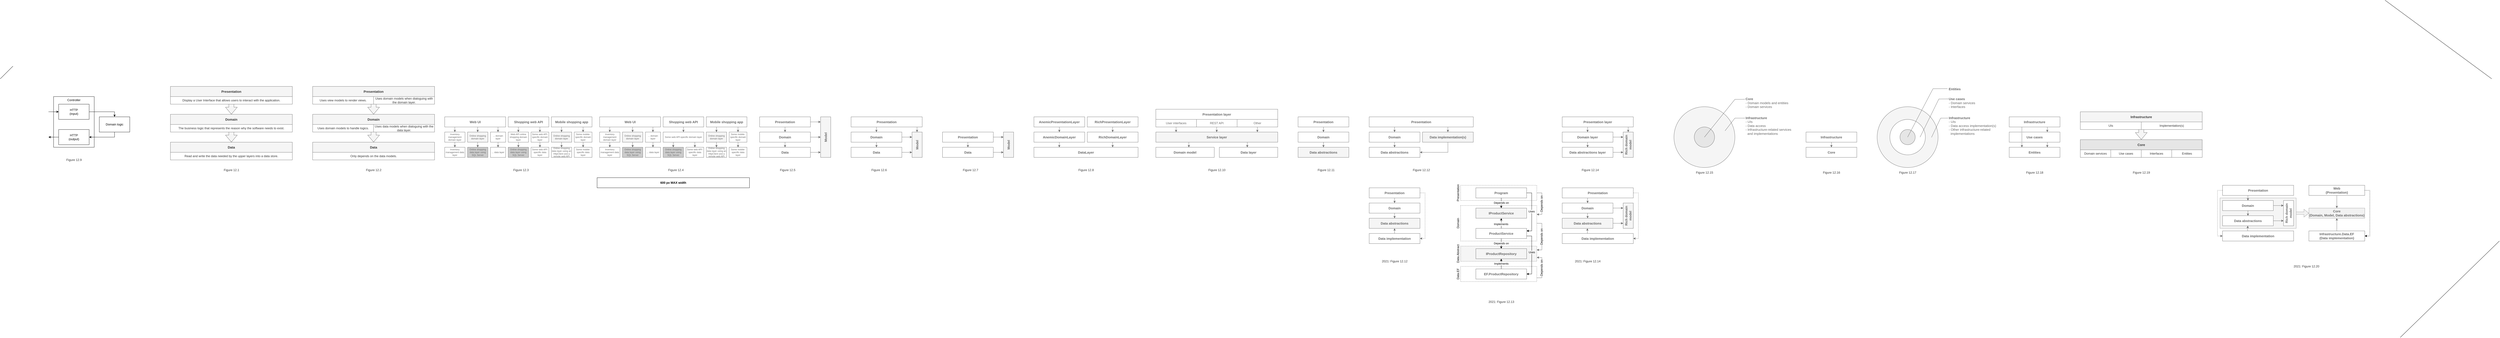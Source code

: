 <mxfile>
    <diagram id="CGTrJVXZi7DGi4SXluGr" name="Page-1">
        <mxGraphModel dx="7070" dy="4320" grid="1" gridSize="10" guides="1" tooltips="1" connect="1" arrows="1" fold="1" page="0" pageScale="1" pageWidth="850" pageHeight="1100" math="0" shadow="0">
            <root>
                <mxCell id="0"/>
                <mxCell id="1" parent="0"/>
                <mxCell id="84YWS40VEw-qoGBuh9QQ-91" value="" style="endArrow=classic;html=1;rounded=0;fontFamily=Helvetica;fontSize=12;strokeColor=#999999;shape=flexArrow;" parent="1" source="84YWS40VEw-qoGBuh9QQ-81" target="84YWS40VEw-qoGBuh9QQ-85" edge="1">
                    <mxGeometry width="50" height="50" relative="1" as="geometry">
                        <mxPoint x="7840" y="1090" as="sourcePoint"/>
                        <mxPoint x="7890" y="1040" as="targetPoint"/>
                    </mxGeometry>
                </mxCell>
                <mxCell id="84YWS40VEw-qoGBuh9QQ-92" value="" style="edgeStyle=orthogonalEdgeStyle;shape=flexArrow;rounded=0;orthogonalLoop=1;jettySize=auto;html=1;fontFamily=Helvetica;fontSize=12;strokeColor=#999999;fillColor=#F2F2F2;" parent="1" source="84YWS40VEw-qoGBuh9QQ-81" target="84YWS40VEw-qoGBuh9QQ-85" edge="1">
                    <mxGeometry relative="1" as="geometry"/>
                </mxCell>
                <mxCell id="84YWS40VEw-qoGBuh9QQ-90" value="" style="rounded=0;whiteSpace=wrap;html=1;labelBackgroundColor=default;labelBorderColor=none;fontFamily=Helvetica;fontSize=12;strokeColor=#999;fillColor=#F5F5F5;" parent="1" vertex="1">
                    <mxGeometry x="7470" y="760" width="300" height="120" as="geometry"/>
                </mxCell>
                <mxCell id="84YWS40VEw-qoGBuh9QQ-45" value="" style="rounded=0;whiteSpace=wrap;html=1;fillColor=none;dashed=1;strokeColor=#999;" parent="1" vertex="1">
                    <mxGeometry x="4480" y="710" width="300" height="60" as="geometry"/>
                </mxCell>
                <mxCell id="84YWS40VEw-qoGBuh9QQ-46" value="" style="rounded=0;whiteSpace=wrap;html=1;fillColor=none;dashed=1;strokeColor=#999;" parent="1" vertex="1">
                    <mxGeometry x="4480" y="790" width="300" height="140" as="geometry"/>
                </mxCell>
                <mxCell id="84YWS40VEw-qoGBuh9QQ-41" value="" style="rounded=0;whiteSpace=wrap;html=1;fillColor=none;dashed=1;strokeColor=#666666;" parent="1" vertex="1">
                    <mxGeometry x="4480" y="1030" width="300" height="60" as="geometry"/>
                </mxCell>
                <mxCell id="84YWS40VEw-qoGBuh9QQ-47" value="" style="rounded=0;whiteSpace=wrap;html=1;fillColor=none;dashed=1;strokeColor=#999;" parent="1" vertex="1">
                    <mxGeometry x="4480" y="950" width="300" height="60" as="geometry"/>
                </mxCell>
                <mxCell id="84YWS40VEw-qoGBuh9QQ-42" value="" style="rounded=0;whiteSpace=wrap;html=1;fillColor=#F5F5F5;dashed=1;strokeColor=#666666;labelBackgroundColor=none;" parent="1" vertex="1">
                    <mxGeometry x="4480" y="950" width="300" height="60" as="geometry"/>
                </mxCell>
                <mxCell id="84YWS40VEw-qoGBuh9QQ-43" value="" style="rounded=0;whiteSpace=wrap;html=1;fillColor=none;dashed=1;strokeColor=#666666;" parent="1" vertex="1">
                    <mxGeometry x="4480" y="790" width="300" height="140" as="geometry"/>
                </mxCell>
                <mxCell id="84YWS40VEw-qoGBuh9QQ-44" value="" style="rounded=0;whiteSpace=wrap;html=1;fillColor=none;dashed=1;strokeColor=#666666;" parent="1" vertex="1">
                    <mxGeometry x="4480" y="710" width="300" height="60" as="geometry"/>
                </mxCell>
                <mxCell id="8XzHtQjaxyKCFnRoqzzV-153" value="" style="endArrow=classic;html=1;shadow=0;fontFamily=Helvetica;fontSize=13;fontColor=#666666;strokeColor=#666666;" parent="1" edge="1">
                    <mxGeometry width="50" height="50" relative="1" as="geometry">
                        <mxPoint x="3410" y="520" as="sourcePoint"/>
                        <mxPoint x="3410" y="560" as="targetPoint"/>
                    </mxGeometry>
                </mxCell>
                <mxCell id="8XzHtQjaxyKCFnRoqzzV-154" value="" style="endArrow=classic;html=1;shadow=0;fontFamily=Helvetica;fontSize=13;fontColor=#666666;strokeColor=#666666;" parent="1" edge="1">
                    <mxGeometry width="50" height="50" relative="1" as="geometry">
                        <mxPoint x="3640" y="520" as="sourcePoint"/>
                        <mxPoint x="3640" y="560" as="targetPoint"/>
                    </mxGeometry>
                </mxCell>
                <mxCell id="8XzHtQjaxyKCFnRoqzzV-151" value="" style="endArrow=classic;html=1;shadow=0;fontFamily=Helvetica;fontSize=13;fontColor=#666666;strokeColor=#666666;" parent="1" edge="1">
                    <mxGeometry width="50" height="50" relative="1" as="geometry">
                        <mxPoint x="3519.71" y="430" as="sourcePoint"/>
                        <mxPoint x="3519.71" y="500" as="targetPoint"/>
                    </mxGeometry>
                </mxCell>
                <mxCell id="8XzHtQjaxyKCFnRoqzzV-152" value="" style="endArrow=classic;html=1;shadow=0;fontFamily=Helvetica;fontSize=13;fontColor=#666666;strokeColor=#666666;" parent="1" edge="1">
                    <mxGeometry width="50" height="50" relative="1" as="geometry">
                        <mxPoint x="3679.71" y="430" as="sourcePoint"/>
                        <mxPoint x="3679.71" y="500" as="targetPoint"/>
                    </mxGeometry>
                </mxCell>
                <mxCell id="8XzHtQjaxyKCFnRoqzzV-149" value="" style="endArrow=classic;html=1;shadow=0;fontFamily=Helvetica;fontSize=13;fontColor=#666666;strokeColor=#666666;" parent="1" edge="1">
                    <mxGeometry width="50" height="50" relative="1" as="geometry">
                        <mxPoint x="3359.71" y="430" as="sourcePoint"/>
                        <mxPoint x="3359.71" y="500" as="targetPoint"/>
                    </mxGeometry>
                </mxCell>
                <mxCell id="8XzHtQjaxyKCFnRoqzzV-24" value="Data" style="rounded=0;whiteSpace=wrap;html=1;labelBackgroundColor=none;sketch=0;fillColor=#f5f5f5;fontSize=13;strokeColor=#666666;fontStyle=1;fontColor=#333333;" parent="1" vertex="1">
                    <mxGeometry x="-600" y="540" width="480" height="40" as="geometry"/>
                </mxCell>
                <mxCell id="8XzHtQjaxyKCFnRoqzzV-31" value="" style="shape=flexArrow;endArrow=classic;html=1;fontSize=12;fontColor=#000000;endWidth=25.094;sketch=0;rounded=0;fillColor=#f5f5f5;strokeColor=#666666;width=20.323;endSize=8.818;" parent="1" source="8XzHtQjaxyKCFnRoqzzV-23" target="8XzHtQjaxyKCFnRoqzzV-24" edge="1">
                    <mxGeometry width="50" height="50" relative="1" as="geometry">
                        <mxPoint x="-280" y="465" as="sourcePoint"/>
                        <mxPoint x="-280" y="535" as="targetPoint"/>
                    </mxGeometry>
                </mxCell>
                <mxCell id="lSErx22Q50DR8w6ZcHBT-1" value="Controller" style="rounded=0;whiteSpace=wrap;html=1;horizontal=1;align=center;verticalAlign=top;" parent="1" vertex="1">
                    <mxGeometry x="-1060" y="360" width="160" height="200" as="geometry"/>
                </mxCell>
                <mxCell id="lSErx22Q50DR8w6ZcHBT-5" style="edgeStyle=orthogonalEdgeStyle;rounded=0;orthogonalLoop=1;jettySize=auto;html=1;entryX=0.5;entryY=0;entryDx=0;entryDy=0;" parent="1" source="lSErx22Q50DR8w6ZcHBT-2" target="lSErx22Q50DR8w6ZcHBT-4" edge="1">
                    <mxGeometry relative="1" as="geometry"/>
                </mxCell>
                <mxCell id="lSErx22Q50DR8w6ZcHBT-9" style="edgeStyle=none;rounded=0;orthogonalLoop=1;jettySize=auto;html=1;startArrow=classic;startFill=1;endArrow=none;endFill=0;" parent="1" source="lSErx22Q50DR8w6ZcHBT-2" edge="1">
                    <mxGeometry relative="1" as="geometry">
                        <mxPoint x="-1080" y="420" as="targetPoint"/>
                    </mxGeometry>
                </mxCell>
                <mxCell id="lSErx22Q50DR8w6ZcHBT-2" value="HTTP&lt;br&gt;(input)" style="rounded=0;whiteSpace=wrap;html=1;" parent="1" vertex="1">
                    <mxGeometry x="-1040" y="390" width="120" height="60" as="geometry"/>
                </mxCell>
                <mxCell id="lSErx22Q50DR8w6ZcHBT-10" style="edgeStyle=none;rounded=0;orthogonalLoop=1;jettySize=auto;html=1;startArrow=none;startFill=0;endArrow=classic;endFill=1;" parent="1" source="lSErx22Q50DR8w6ZcHBT-3" edge="1">
                    <mxGeometry relative="1" as="geometry">
                        <mxPoint x="-1080" y="520" as="targetPoint"/>
                    </mxGeometry>
                </mxCell>
                <mxCell id="lSErx22Q50DR8w6ZcHBT-3" value="HTTP&lt;br&gt;(output)" style="rounded=0;whiteSpace=wrap;html=1;" parent="1" vertex="1">
                    <mxGeometry x="-1040" y="490" width="120" height="60" as="geometry"/>
                </mxCell>
                <mxCell id="lSErx22Q50DR8w6ZcHBT-6" style="edgeStyle=orthogonalEdgeStyle;rounded=0;orthogonalLoop=1;jettySize=auto;html=1;exitX=0.5;exitY=1;exitDx=0;exitDy=0;entryX=1;entryY=0.5;entryDx=0;entryDy=0;" parent="1" source="lSErx22Q50DR8w6ZcHBT-4" target="lSErx22Q50DR8w6ZcHBT-3" edge="1">
                    <mxGeometry relative="1" as="geometry"/>
                </mxCell>
                <mxCell id="lSErx22Q50DR8w6ZcHBT-4" value="Domain logic" style="rounded=0;whiteSpace=wrap;html=1;" parent="1" vertex="1">
                    <mxGeometry x="-880" y="440" width="120" height="60" as="geometry"/>
                </mxCell>
                <mxCell id="8XzHtQjaxyKCFnRoqzzV-1" value="600 px MAX width" style="rounded=0;whiteSpace=wrap;html=1;sketch=0;fontSize=12;align=center;fontStyle=1" parent="1" vertex="1">
                    <mxGeometry x="1080" y="680" width="600" height="40" as="geometry"/>
                </mxCell>
                <mxCell id="8XzHtQjaxyKCFnRoqzzV-23" value="Domain" style="rounded=0;whiteSpace=wrap;html=1;labelBackgroundColor=none;sketch=0;fillColor=#f5f5f5;fontSize=13;strokeColor=#666666;fontStyle=1;fontColor=#333333;" parent="1" vertex="1">
                    <mxGeometry x="-600" y="430" width="480" height="40" as="geometry"/>
                </mxCell>
                <mxCell id="8XzHtQjaxyKCFnRoqzzV-25" value="" style="shape=flexArrow;endArrow=classic;html=1;fontSize=12;fontColor=#000000;endWidth=25.094;sketch=0;rounded=0;fillColor=#f5f5f5;strokeColor=#666666;width=20.323;endSize=8.818;" parent="1" source="8XzHtQjaxyKCFnRoqzzV-27" target="8XzHtQjaxyKCFnRoqzzV-23" edge="1">
                    <mxGeometry width="50" height="50" relative="1" as="geometry">
                        <mxPoint x="-430" y="250" as="sourcePoint"/>
                        <mxPoint x="-380" y="200" as="targetPoint"/>
                    </mxGeometry>
                </mxCell>
                <mxCell id="8XzHtQjaxyKCFnRoqzzV-27" value="Presentation" style="rounded=0;whiteSpace=wrap;html=1;labelBackgroundColor=none;sketch=0;fillColor=#f5f5f5;fontSize=13;strokeColor=#666666;fillStyle=hachure;fontStyle=1;fontColor=#333333;" parent="1" vertex="1">
                    <mxGeometry x="-600" y="320" width="480" height="40" as="geometry"/>
                </mxCell>
                <mxCell id="8XzHtQjaxyKCFnRoqzzV-28" value="Display a User Interface that allows users to interact with the application." style="rounded=0;whiteSpace=wrap;html=1;labelBackgroundColor=none;sketch=0;fillColor=#ffffff;fontSize=12;strokeColor=#666666;fontColor=#333333;" parent="1" vertex="1">
                    <mxGeometry x="-600" y="360" width="480" height="30" as="geometry"/>
                </mxCell>
                <mxCell id="8XzHtQjaxyKCFnRoqzzV-29" value="The business logic that represents the reason why the software needs to exist." style="rounded=0;whiteSpace=wrap;html=1;labelBackgroundColor=none;sketch=0;fillColor=#ffffff;fontSize=12;strokeColor=#666666;fontColor=#333333;" parent="1" vertex="1">
                    <mxGeometry x="-600" y="470" width="480" height="30" as="geometry"/>
                </mxCell>
                <mxCell id="8XzHtQjaxyKCFnRoqzzV-30" value="Read and write the data needed by the upper layers into a data store." style="rounded=0;whiteSpace=wrap;html=1;labelBackgroundColor=none;sketch=0;fillColor=#ffffff;fontSize=12;strokeColor=#666666;fontColor=#333333;" parent="1" vertex="1">
                    <mxGeometry x="-600" y="580" width="480" height="30" as="geometry"/>
                </mxCell>
                <mxCell id="8XzHtQjaxyKCFnRoqzzV-33" value="Figure 12.1" style="text;html=1;align=center;verticalAlign=middle;resizable=0;points=[];autosize=1;fontSize=12;fontColor=#333333;" parent="1" vertex="1">
                    <mxGeometry x="-400" y="640" width="80" height="20" as="geometry"/>
                </mxCell>
                <mxCell id="8XzHtQjaxyKCFnRoqzzV-34" value="Data" style="rounded=0;whiteSpace=wrap;html=1;labelBackgroundColor=none;sketch=0;fillColor=#f5f5f5;fontSize=13;strokeColor=#666666;fontStyle=1;fontColor=#333333;" parent="1" vertex="1">
                    <mxGeometry x="-40" y="540" width="480" height="40" as="geometry"/>
                </mxCell>
                <mxCell id="8XzHtQjaxyKCFnRoqzzV-35" value="" style="shape=flexArrow;endArrow=classic;html=1;fontSize=12;fontColor=#000000;endWidth=25.094;sketch=0;rounded=0;fillColor=#f5f5f5;strokeColor=#666666;width=20.323;endSize=8.818;" parent="1" source="8XzHtQjaxyKCFnRoqzzV-36" target="8XzHtQjaxyKCFnRoqzzV-34" edge="1">
                    <mxGeometry width="50" height="50" relative="1" as="geometry">
                        <mxPoint x="280" y="465" as="sourcePoint"/>
                        <mxPoint x="280" y="535" as="targetPoint"/>
                    </mxGeometry>
                </mxCell>
                <mxCell id="8XzHtQjaxyKCFnRoqzzV-36" value="Domain" style="rounded=0;whiteSpace=wrap;html=1;labelBackgroundColor=none;sketch=0;fillColor=#f5f5f5;fontSize=13;strokeColor=#666666;fontStyle=1;fontColor=#333333;" parent="1" vertex="1">
                    <mxGeometry x="-40" y="430" width="480" height="40" as="geometry"/>
                </mxCell>
                <mxCell id="8XzHtQjaxyKCFnRoqzzV-37" value="" style="shape=flexArrow;endArrow=classic;html=1;fontSize=12;fontColor=#000000;endWidth=25.094;sketch=0;rounded=0;fillColor=#f5f5f5;strokeColor=#666666;width=20.323;endSize=8.818;" parent="1" source="8XzHtQjaxyKCFnRoqzzV-38" target="8XzHtQjaxyKCFnRoqzzV-36" edge="1">
                    <mxGeometry width="50" height="50" relative="1" as="geometry">
                        <mxPoint x="130" y="250" as="sourcePoint"/>
                        <mxPoint x="180" y="200" as="targetPoint"/>
                    </mxGeometry>
                </mxCell>
                <mxCell id="8XzHtQjaxyKCFnRoqzzV-38" value="Presentation" style="rounded=0;whiteSpace=wrap;html=1;labelBackgroundColor=none;sketch=0;fillColor=#f5f5f5;fontSize=13;strokeColor=#666666;fillStyle=hachure;fontStyle=1;fontColor=#333333;" parent="1" vertex="1">
                    <mxGeometry x="-40" y="320" width="480" height="40" as="geometry"/>
                </mxCell>
                <mxCell id="8XzHtQjaxyKCFnRoqzzV-39" value="Uses view models to render views." style="rounded=0;whiteSpace=wrap;html=1;labelBackgroundColor=none;sketch=0;fillColor=#ffffff;fontSize=12;strokeColor=#666666;fontColor=#333333;" parent="1" vertex="1">
                    <mxGeometry x="-40" y="360" width="240" height="30" as="geometry"/>
                </mxCell>
                <mxCell id="8XzHtQjaxyKCFnRoqzzV-40" value="Uses domain models to handle logics." style="rounded=0;whiteSpace=wrap;html=1;labelBackgroundColor=none;sketch=0;fillColor=#ffffff;fontSize=12;strokeColor=#666666;fontColor=#333333;" parent="1" vertex="1">
                    <mxGeometry x="-40" y="470" width="240" height="30" as="geometry"/>
                </mxCell>
                <mxCell id="8XzHtQjaxyKCFnRoqzzV-41" value="Only depends on the data models." style="rounded=0;whiteSpace=wrap;html=1;labelBackgroundColor=none;sketch=0;fillColor=#ffffff;fontSize=12;strokeColor=#666666;fontColor=#333333;" parent="1" vertex="1">
                    <mxGeometry x="-40" y="580" width="480" height="30" as="geometry"/>
                </mxCell>
                <mxCell id="8XzHtQjaxyKCFnRoqzzV-42" value="Figure 12.2" style="text;html=1;align=center;verticalAlign=middle;resizable=0;points=[];autosize=1;fontSize=12;fontColor=#333333;" parent="1" vertex="1">
                    <mxGeometry x="160" y="640" width="80" height="20" as="geometry"/>
                </mxCell>
                <mxCell id="8XzHtQjaxyKCFnRoqzzV-43" value="Uses domain models when dialoguing with the domain layer." style="rounded=0;whiteSpace=wrap;html=1;labelBackgroundColor=none;sketch=0;fillColor=#ffffff;fontSize=12;strokeColor=#666666;fontColor=#333333;" parent="1" vertex="1">
                    <mxGeometry x="200" y="360" width="240" height="30" as="geometry"/>
                </mxCell>
                <mxCell id="8XzHtQjaxyKCFnRoqzzV-44" value="Uses data models when dialoguing with the data layer." style="rounded=0;whiteSpace=wrap;html=1;labelBackgroundColor=none;sketch=0;fillColor=#ffffff;fontSize=12;strokeColor=#666666;fontColor=#333333;spacing=2;" parent="1" vertex="1">
                    <mxGeometry x="200" y="470" width="240" height="30" as="geometry"/>
                </mxCell>
                <mxCell id="8XzHtQjaxyKCFnRoqzzV-46" value="Figure 12.9" style="text;html=1;align=center;verticalAlign=middle;resizable=0;points=[];autosize=1;fontSize=12;fontColor=#333333;" parent="1" vertex="1">
                    <mxGeometry x="-1020" y="600" width="80" height="20" as="geometry"/>
                </mxCell>
                <mxCell id="8XzHtQjaxyKCFnRoqzzV-89" value="Model" style="rounded=0;whiteSpace=wrap;html=1;labelBackgroundColor=none;sketch=0;fillColor=#f5f5f5;fontSize=13;strokeColor=#666666;fontStyle=1;horizontal=1;verticalAlign=middle;fontFamily=Helvetica;shadow=0;glass=0;rotation=-90;fontColor=#666666;" parent="1" vertex="1">
                    <mxGeometry x="1900" y="500" width="160" height="40" as="geometry"/>
                </mxCell>
                <mxCell id="8XzHtQjaxyKCFnRoqzzV-90" value="" style="endArrow=classic;html=1;shadow=0;fontFamily=Helvetica;fontSize=13;fontColor=#666666;entryX=0.5;entryY=0;entryDx=0;entryDy=0;strokeColor=#666666;" parent="1" source="8XzHtQjaxyKCFnRoqzzV-94" target="8XzHtQjaxyKCFnRoqzzV-89" edge="1">
                    <mxGeometry width="50" height="50" relative="1" as="geometry">
                        <mxPoint x="1940" y="730" as="sourcePoint"/>
                        <mxPoint x="1990" y="680" as="targetPoint"/>
                    </mxGeometry>
                </mxCell>
                <mxCell id="8XzHtQjaxyKCFnRoqzzV-91" value="" style="endArrow=classic;html=1;shadow=0;fontFamily=Helvetica;fontSize=13;fontColor=#666666;entryX=0.5;entryY=0;entryDx=0;entryDy=0;strokeColor=#666666;" parent="1" source="8XzHtQjaxyKCFnRoqzzV-93" edge="1">
                    <mxGeometry width="50" height="50" relative="1" as="geometry">
                        <mxPoint x="1720" y="580" as="sourcePoint"/>
                        <mxPoint x="1960" y="580" as="targetPoint"/>
                    </mxGeometry>
                </mxCell>
                <mxCell id="8XzHtQjaxyKCFnRoqzzV-92" value="" style="endArrow=classic;html=1;shadow=0;fontFamily=Helvetica;fontSize=13;fontColor=#666666;entryX=0.5;entryY=0;entryDx=0;entryDy=0;strokeColor=#666666;" parent="1" source="8XzHtQjaxyKCFnRoqzzV-95" edge="1">
                    <mxGeometry width="50" height="50" relative="1" as="geometry">
                        <mxPoint x="1720" y="460" as="sourcePoint"/>
                        <mxPoint x="1960" y="460" as="targetPoint"/>
                    </mxGeometry>
                </mxCell>
                <mxCell id="8XzHtQjaxyKCFnRoqzzV-93" value="Data" style="rounded=0;whiteSpace=wrap;html=1;labelBackgroundColor=none;sketch=0;fontSize=13;strokeColor=#666666;fontStyle=1;shadow=0;glass=0;fontColor=#666666;fillColor=#FFFFFF;" parent="1" vertex="1">
                    <mxGeometry x="1720" y="560" width="200" height="40" as="geometry"/>
                </mxCell>
                <mxCell id="8XzHtQjaxyKCFnRoqzzV-94" value="Domain" style="rounded=0;whiteSpace=wrap;html=1;labelBackgroundColor=none;sketch=0;fontSize=13;strokeColor=#666666;fontStyle=1;shadow=0;glass=0;fontColor=#666666;fillColor=#FFFFFF;" parent="1" vertex="1">
                    <mxGeometry x="1720" y="500" width="200" height="40" as="geometry"/>
                </mxCell>
                <mxCell id="8XzHtQjaxyKCFnRoqzzV-95" value="Presentation" style="rounded=0;whiteSpace=wrap;html=1;labelBackgroundColor=none;sketch=0;fontSize=13;strokeColor=#666666;fillStyle=hachure;fontStyle=1;shadow=0;glass=0;fontColor=#666666;fillColor=#FFFFFF;" parent="1" vertex="1">
                    <mxGeometry x="1720" y="440" width="200" height="40" as="geometry"/>
                </mxCell>
                <mxCell id="8XzHtQjaxyKCFnRoqzzV-96" value="" style="endArrow=classic;html=1;shadow=0;fontFamily=Helvetica;fontSize=13;fontColor=#666666;strokeColor=#666666;" parent="1" source="8XzHtQjaxyKCFnRoqzzV-95" target="8XzHtQjaxyKCFnRoqzzV-94" edge="1">
                    <mxGeometry width="50" height="50" relative="1" as="geometry">
                        <mxPoint x="1730" y="470" as="sourcePoint"/>
                        <mxPoint x="1970" y="470" as="targetPoint"/>
                    </mxGeometry>
                </mxCell>
                <mxCell id="8XzHtQjaxyKCFnRoqzzV-97" value="" style="endArrow=classic;html=1;shadow=0;fontFamily=Helvetica;fontSize=13;fontColor=#666666;strokeColor=#666666;" parent="1" source="8XzHtQjaxyKCFnRoqzzV-94" target="8XzHtQjaxyKCFnRoqzzV-93" edge="1">
                    <mxGeometry width="50" height="50" relative="1" as="geometry">
                        <mxPoint x="1730" y="569.86" as="sourcePoint"/>
                        <mxPoint x="1970" y="569.86" as="targetPoint"/>
                    </mxGeometry>
                </mxCell>
                <mxCell id="8XzHtQjaxyKCFnRoqzzV-98" value="Figure 12.5" style="text;html=1;align=center;verticalAlign=middle;resizable=0;points=[];autosize=1;fontSize=12;fontColor=#333333;" parent="1" vertex="1">
                    <mxGeometry x="1790" y="640" width="80" height="20" as="geometry"/>
                </mxCell>
                <mxCell id="8XzHtQjaxyKCFnRoqzzV-99" value="Model" style="rounded=0;whiteSpace=wrap;html=1;labelBackgroundColor=none;sketch=0;fillColor=#f5f5f5;fontSize=13;strokeColor=#666666;fontStyle=1;horizontal=1;verticalAlign=middle;fontFamily=Helvetica;shadow=0;glass=0;rotation=-90;fontColor=#666666;" parent="1" vertex="1">
                    <mxGeometry x="2290" y="530" width="100" height="40" as="geometry"/>
                </mxCell>
                <mxCell id="8XzHtQjaxyKCFnRoqzzV-101" value="" style="endArrow=classic;html=1;shadow=0;fontFamily=Helvetica;fontSize=13;fontColor=#666666;entryX=0.5;entryY=0;entryDx=0;entryDy=0;strokeColor=#666666;" parent="1" source="8XzHtQjaxyKCFnRoqzzV-103" edge="1">
                    <mxGeometry width="50" height="50" relative="1" as="geometry">
                        <mxPoint x="2080" y="580" as="sourcePoint"/>
                        <mxPoint x="2320" y="580" as="targetPoint"/>
                    </mxGeometry>
                </mxCell>
                <mxCell id="8XzHtQjaxyKCFnRoqzzV-103" value="Data" style="rounded=0;whiteSpace=wrap;html=1;labelBackgroundColor=none;sketch=0;fontSize=13;strokeColor=#666666;fontStyle=1;shadow=0;glass=0;fontColor=#666666;fillColor=#FFFFFF;" parent="1" vertex="1">
                    <mxGeometry x="2080" y="560" width="200" height="40" as="geometry"/>
                </mxCell>
                <mxCell id="8XzHtQjaxyKCFnRoqzzV-104" value="Domain" style="rounded=0;whiteSpace=wrap;html=1;labelBackgroundColor=none;sketch=0;fontSize=13;strokeColor=#666666;fontStyle=1;shadow=0;glass=0;fontColor=#666666;fillColor=#FFFFFF;" parent="1" vertex="1">
                    <mxGeometry x="2080" y="500" width="200" height="40" as="geometry"/>
                </mxCell>
                <mxCell id="8XzHtQjaxyKCFnRoqzzV-105" value="Presentation" style="rounded=0;whiteSpace=wrap;html=1;labelBackgroundColor=none;sketch=0;fontSize=13;strokeColor=#666666;fillStyle=hachure;fontStyle=1;shadow=0;glass=0;fontColor=#666666;fillColor=#FFFFFF;" parent="1" vertex="1">
                    <mxGeometry x="2080" y="440" width="280" height="40" as="geometry"/>
                </mxCell>
                <mxCell id="8XzHtQjaxyKCFnRoqzzV-107" value="" style="endArrow=classic;html=1;shadow=0;fontFamily=Helvetica;fontSize=13;fontColor=#666666;strokeColor=#666666;" parent="1" source="8XzHtQjaxyKCFnRoqzzV-104" target="8XzHtQjaxyKCFnRoqzzV-103" edge="1">
                    <mxGeometry width="50" height="50" relative="1" as="geometry">
                        <mxPoint x="2090" y="569.86" as="sourcePoint"/>
                        <mxPoint x="2330" y="569.86" as="targetPoint"/>
                    </mxGeometry>
                </mxCell>
                <mxCell id="8XzHtQjaxyKCFnRoqzzV-108" value="Figure 12.6" style="text;html=1;align=center;verticalAlign=middle;resizable=0;points=[];autosize=1;fontSize=12;fontColor=#333333;" parent="1" vertex="1">
                    <mxGeometry x="2150" y="640" width="80" height="20" as="geometry"/>
                </mxCell>
                <mxCell id="8XzHtQjaxyKCFnRoqzzV-109" value="" style="endArrow=classic;html=1;shadow=0;fontFamily=Helvetica;fontSize=13;fontColor=#666666;entryX=0.5;entryY=0;entryDx=0;entryDy=0;strokeColor=#666666;" parent="1" edge="1">
                    <mxGeometry width="50" height="50" relative="1" as="geometry">
                        <mxPoint x="2280" y="519.9" as="sourcePoint"/>
                        <mxPoint x="2320" y="519.9" as="targetPoint"/>
                    </mxGeometry>
                </mxCell>
                <mxCell id="8XzHtQjaxyKCFnRoqzzV-110" value="" style="endArrow=classic;html=1;shadow=0;fontFamily=Helvetica;fontSize=13;fontColor=#666666;strokeColor=#666666;" parent="1" edge="1">
                    <mxGeometry width="50" height="50" relative="1" as="geometry">
                        <mxPoint x="2179.8" y="480" as="sourcePoint"/>
                        <mxPoint x="2179.8" y="500" as="targetPoint"/>
                    </mxGeometry>
                </mxCell>
                <mxCell id="8XzHtQjaxyKCFnRoqzzV-111" value="Model" style="rounded=0;whiteSpace=wrap;html=1;labelBackgroundColor=none;sketch=0;fillColor=#f5f5f5;fontSize=13;strokeColor=#666666;fontStyle=1;horizontal=1;verticalAlign=middle;fontFamily=Helvetica;shadow=0;glass=0;rotation=-90;fontColor=#666666;" parent="1" vertex="1">
                    <mxGeometry x="2650" y="530" width="100" height="40" as="geometry"/>
                </mxCell>
                <mxCell id="8XzHtQjaxyKCFnRoqzzV-112" value="" style="endArrow=classic;html=1;shadow=0;fontFamily=Helvetica;fontSize=13;fontColor=#666666;entryX=0.5;entryY=0;entryDx=0;entryDy=0;strokeColor=#666666;" parent="1" source="8XzHtQjaxyKCFnRoqzzV-113" edge="1">
                    <mxGeometry width="50" height="50" relative="1" as="geometry">
                        <mxPoint x="2440" y="580" as="sourcePoint"/>
                        <mxPoint x="2680" y="580" as="targetPoint"/>
                    </mxGeometry>
                </mxCell>
                <mxCell id="8XzHtQjaxyKCFnRoqzzV-113" value="Data" style="rounded=0;whiteSpace=wrap;html=1;labelBackgroundColor=none;sketch=0;fontSize=13;strokeColor=#666666;fontStyle=1;shadow=0;glass=0;fontColor=#666666;fillColor=#FFFFFF;" parent="1" vertex="1">
                    <mxGeometry x="2440" y="560" width="200" height="40" as="geometry"/>
                </mxCell>
                <mxCell id="8XzHtQjaxyKCFnRoqzzV-115" value="Presentation" style="rounded=0;whiteSpace=wrap;html=1;labelBackgroundColor=none;sketch=0;fontSize=13;strokeColor=#666666;fillStyle=hachure;fontStyle=1;shadow=0;glass=0;fontColor=#666666;fillColor=#FFFFFF;" parent="1" vertex="1">
                    <mxGeometry x="2440" y="500" width="200" height="40" as="geometry"/>
                </mxCell>
                <mxCell id="8XzHtQjaxyKCFnRoqzzV-116" value="" style="endArrow=classic;html=1;shadow=0;fontFamily=Helvetica;fontSize=13;fontColor=#666666;strokeColor=#666666;" parent="1" target="8XzHtQjaxyKCFnRoqzzV-113" edge="1">
                    <mxGeometry width="50" height="50" relative="1" as="geometry">
                        <mxPoint x="2540" y="540" as="sourcePoint"/>
                        <mxPoint x="2690" y="569.86" as="targetPoint"/>
                    </mxGeometry>
                </mxCell>
                <mxCell id="8XzHtQjaxyKCFnRoqzzV-117" value="Figure 12.7" style="text;html=1;align=center;verticalAlign=middle;resizable=0;points=[];autosize=1;fontSize=12;fontColor=#333333;" parent="1" vertex="1">
                    <mxGeometry x="2510" y="640" width="80" height="20" as="geometry"/>
                </mxCell>
                <mxCell id="8XzHtQjaxyKCFnRoqzzV-118" value="" style="endArrow=classic;html=1;shadow=0;fontFamily=Helvetica;fontSize=13;fontColor=#666666;entryX=0.5;entryY=0;entryDx=0;entryDy=0;strokeColor=#666666;" parent="1" edge="1">
                    <mxGeometry width="50" height="50" relative="1" as="geometry">
                        <mxPoint x="2640" y="519.9" as="sourcePoint"/>
                        <mxPoint x="2680" y="519.9" as="targetPoint"/>
                    </mxGeometry>
                </mxCell>
                <mxCell id="8XzHtQjaxyKCFnRoqzzV-122" value="DataLayer" style="rounded=0;whiteSpace=wrap;html=1;labelBackgroundColor=none;sketch=0;fontSize=13;strokeColor=#666666;fontStyle=1;shadow=0;glass=0;fontColor=#666666;fillColor=#FFFFFF;" parent="1" vertex="1">
                    <mxGeometry x="2800" y="560" width="410" height="40" as="geometry"/>
                </mxCell>
                <mxCell id="8XzHtQjaxyKCFnRoqzzV-123" value="AnemicDomainLayer" style="rounded=0;whiteSpace=wrap;html=1;labelBackgroundColor=none;sketch=0;fontSize=13;strokeColor=#666666;fillStyle=hachure;fontStyle=1;shadow=0;glass=0;fontColor=#666666;fillColor=#FFFFFF;" parent="1" vertex="1">
                    <mxGeometry x="2800" y="500" width="200" height="40" as="geometry"/>
                </mxCell>
                <mxCell id="8XzHtQjaxyKCFnRoqzzV-126" value="AnemicPresentationLayer" style="rounded=0;whiteSpace=wrap;html=1;labelBackgroundColor=none;sketch=0;fontSize=13;strokeColor=#666666;fillStyle=hachure;fontStyle=1;shadow=0;glass=0;fontColor=#666666;fillColor=#FFFFFF;" parent="1" vertex="1">
                    <mxGeometry x="2800" y="440" width="200" height="40" as="geometry"/>
                </mxCell>
                <mxCell id="8XzHtQjaxyKCFnRoqzzV-127" value="" style="endArrow=classic;html=1;shadow=0;fontFamily=Helvetica;fontSize=13;fontColor=#666666;strokeColor=#666666;" parent="1" edge="1">
                    <mxGeometry width="50" height="50" relative="1" as="geometry">
                        <mxPoint x="2900" y="480" as="sourcePoint"/>
                        <mxPoint x="2900" y="500" as="targetPoint"/>
                    </mxGeometry>
                </mxCell>
                <mxCell id="8XzHtQjaxyKCFnRoqzzV-128" value="RichDomainLayer" style="rounded=0;whiteSpace=wrap;html=1;labelBackgroundColor=none;sketch=0;fontSize=13;strokeColor=#666666;fillStyle=hachure;fontStyle=1;shadow=0;glass=0;fontColor=#666666;fillColor=#FFFFFF;" parent="1" vertex="1">
                    <mxGeometry x="3010" y="500" width="200" height="40" as="geometry"/>
                </mxCell>
                <mxCell id="8XzHtQjaxyKCFnRoqzzV-129" value="" style="endArrow=classic;html=1;shadow=0;fontFamily=Helvetica;fontSize=13;fontColor=#666666;strokeColor=#666666;" parent="1" edge="1">
                    <mxGeometry width="50" height="50" relative="1" as="geometry">
                        <mxPoint x="3110" y="540" as="sourcePoint"/>
                        <mxPoint x="3110" y="560" as="targetPoint"/>
                    </mxGeometry>
                </mxCell>
                <mxCell id="8XzHtQjaxyKCFnRoqzzV-130" value="RichPresentationLayer" style="rounded=0;whiteSpace=wrap;html=1;labelBackgroundColor=none;sketch=0;fontSize=13;strokeColor=#666666;fillStyle=hachure;fontStyle=1;shadow=0;glass=0;fontColor=#666666;fillColor=#FFFFFF;" parent="1" vertex="1">
                    <mxGeometry x="3010" y="440" width="200" height="40" as="geometry"/>
                </mxCell>
                <mxCell id="8XzHtQjaxyKCFnRoqzzV-131" value="" style="endArrow=classic;html=1;shadow=0;fontFamily=Helvetica;fontSize=13;fontColor=#666666;strokeColor=#666666;" parent="1" edge="1">
                    <mxGeometry width="50" height="50" relative="1" as="geometry">
                        <mxPoint x="3110" y="480" as="sourcePoint"/>
                        <mxPoint x="3110" y="500" as="targetPoint"/>
                    </mxGeometry>
                </mxCell>
                <mxCell id="8XzHtQjaxyKCFnRoqzzV-132" value="" style="endArrow=classic;html=1;shadow=0;fontFamily=Helvetica;fontSize=13;fontColor=#666666;strokeColor=#666666;" parent="1" edge="1">
                    <mxGeometry width="50" height="50" relative="1" as="geometry">
                        <mxPoint x="2899.83" y="540" as="sourcePoint"/>
                        <mxPoint x="2899.83" y="560" as="targetPoint"/>
                    </mxGeometry>
                </mxCell>
                <mxCell id="8XzHtQjaxyKCFnRoqzzV-133" value="Figure 12.8" style="text;html=1;align=center;verticalAlign=middle;resizable=0;points=[];autosize=1;fontSize=12;fontColor=#333333;" parent="1" vertex="1">
                    <mxGeometry x="2965" y="640" width="80" height="20" as="geometry"/>
                </mxCell>
                <mxCell id="8XzHtQjaxyKCFnRoqzzV-136" value="Service layer" style="rounded=0;whiteSpace=wrap;html=1;labelBackgroundColor=none;sketch=0;fontSize=13;fontStyle=1;shadow=0;fontColor=#666666;strokeColor=#666666;glass=0;fillStyle=hachure;fillColor=#F5F5F5;" parent="1" vertex="1">
                    <mxGeometry x="3280" y="500" width="480" height="40" as="geometry"/>
                </mxCell>
                <mxCell id="8XzHtQjaxyKCFnRoqzzV-138" value="Presentation layer" style="rounded=0;whiteSpace=wrap;html=1;labelBackgroundColor=none;sketch=0;fillColor=#FFFFFF;fontSize=13;strokeColor=#666666;fillStyle=hachure;fontStyle=1;shadow=0;glass=0;fontColor=#666666;" parent="1" vertex="1">
                    <mxGeometry x="3280" y="410" width="480" height="40" as="geometry"/>
                </mxCell>
                <mxCell id="8XzHtQjaxyKCFnRoqzzV-139" value="User interfaces" style="rounded=0;whiteSpace=wrap;html=1;labelBackgroundColor=none;sketch=0;fillColor=#ffffff;fontSize=12;strokeColor=#666666;fontColor=#666666;" parent="1" vertex="1">
                    <mxGeometry x="3280" y="450" width="160" height="30" as="geometry"/>
                </mxCell>
                <mxCell id="8XzHtQjaxyKCFnRoqzzV-140" value="Domain model" style="rounded=0;whiteSpace=wrap;html=1;labelBackgroundColor=none;sketch=0;fillColor=#FFFFFF;fontSize=13;strokeColor=#666666;fontColor=#666666;shadow=0;fontStyle=1;glass=0;fillStyle=hachure;" parent="1" vertex="1">
                    <mxGeometry x="3280" y="560" width="230" height="40" as="geometry"/>
                </mxCell>
                <mxCell id="8XzHtQjaxyKCFnRoqzzV-142" value="Figure 12.10" style="text;html=1;align=center;verticalAlign=middle;resizable=0;points=[];autosize=1;fontSize=12;fontColor=#333333;" parent="1" vertex="1">
                    <mxGeometry x="3480" y="640" width="80" height="20" as="geometry"/>
                </mxCell>
                <mxCell id="8XzHtQjaxyKCFnRoqzzV-144" value="Data layer" style="rounded=0;whiteSpace=wrap;html=1;labelBackgroundColor=none;sketch=0;fillColor=#FFFFFF;fontSize=13;strokeColor=#666666;fontColor=#666666;shadow=0;fontStyle=1;glass=0;fillStyle=hachure;" parent="1" vertex="1">
                    <mxGeometry x="3530" y="560" width="230" height="40" as="geometry"/>
                </mxCell>
                <mxCell id="8XzHtQjaxyKCFnRoqzzV-146" value="REST API" style="rounded=0;whiteSpace=wrap;html=1;labelBackgroundColor=none;sketch=0;fillColor=#ffffff;fontSize=12;strokeColor=#666666;fontColor=#666666;" parent="1" vertex="1">
                    <mxGeometry x="3440" y="450" width="160" height="30" as="geometry"/>
                </mxCell>
                <mxCell id="8XzHtQjaxyKCFnRoqzzV-147" value="Other" style="rounded=0;whiteSpace=wrap;html=1;labelBackgroundColor=none;sketch=0;fillColor=#ffffff;fontSize=12;strokeColor=#666666;fontColor=#666666;" parent="1" vertex="1">
                    <mxGeometry x="3600" y="450" width="160" height="30" as="geometry"/>
                </mxCell>
                <mxCell id="8XzHtQjaxyKCFnRoqzzV-155" value="Data abstractions" style="rounded=0;whiteSpace=wrap;html=1;labelBackgroundColor=none;sketch=0;fontSize=13;strokeColor=#666666;fontStyle=1;shadow=0;glass=0;fontColor=#666666;fillColor=#F5F5F5;" parent="1" vertex="1">
                    <mxGeometry x="3840" y="560" width="200" height="40" as="geometry"/>
                </mxCell>
                <mxCell id="8XzHtQjaxyKCFnRoqzzV-156" value="Domain" style="rounded=0;whiteSpace=wrap;html=1;labelBackgroundColor=none;sketch=0;fontSize=13;strokeColor=#666666;fontStyle=1;shadow=0;glass=0;fontColor=#666666;fillColor=#FFFFFF;" parent="1" vertex="1">
                    <mxGeometry x="3840" y="500" width="200" height="40" as="geometry"/>
                </mxCell>
                <mxCell id="8XzHtQjaxyKCFnRoqzzV-157" value="Presentation" style="rounded=0;whiteSpace=wrap;html=1;labelBackgroundColor=none;sketch=0;fontSize=13;strokeColor=#666666;fillStyle=hachure;fontStyle=1;shadow=0;glass=0;fontColor=#666666;fillColor=#FFFFFF;" parent="1" vertex="1">
                    <mxGeometry x="3840" y="440" width="200" height="40" as="geometry"/>
                </mxCell>
                <mxCell id="8XzHtQjaxyKCFnRoqzzV-158" value="" style="endArrow=classic;html=1;shadow=0;fontFamily=Helvetica;fontSize=13;fontColor=#666666;strokeColor=#666666;" parent="1" source="8XzHtQjaxyKCFnRoqzzV-157" target="8XzHtQjaxyKCFnRoqzzV-156" edge="1">
                    <mxGeometry width="50" height="50" relative="1" as="geometry">
                        <mxPoint x="3850" y="470" as="sourcePoint"/>
                        <mxPoint x="4090" y="470" as="targetPoint"/>
                    </mxGeometry>
                </mxCell>
                <mxCell id="8XzHtQjaxyKCFnRoqzzV-159" value="" style="endArrow=classic;html=1;shadow=0;fontFamily=Helvetica;fontSize=13;fontColor=#666666;strokeColor=#666666;" parent="1" source="8XzHtQjaxyKCFnRoqzzV-156" target="8XzHtQjaxyKCFnRoqzzV-155" edge="1">
                    <mxGeometry width="50" height="50" relative="1" as="geometry">
                        <mxPoint x="3850" y="569.86" as="sourcePoint"/>
                        <mxPoint x="4090" y="569.86" as="targetPoint"/>
                    </mxGeometry>
                </mxCell>
                <mxCell id="8XzHtQjaxyKCFnRoqzzV-160" value="Figure 12.11" style="text;html=1;align=center;verticalAlign=middle;resizable=0;points=[];autosize=1;fontSize=12;fontColor=#333333;" parent="1" vertex="1">
                    <mxGeometry x="3910" y="640" width="80" height="20" as="geometry"/>
                </mxCell>
                <mxCell id="8XzHtQjaxyKCFnRoqzzV-162" value="Data abstractions" style="rounded=0;whiteSpace=wrap;html=1;labelBackgroundColor=none;sketch=0;fontSize=13;strokeColor=#666666;fontStyle=1;shadow=0;glass=0;fontColor=#666666;fillColor=#FFFFFF;" parent="1" vertex="1">
                    <mxGeometry x="4120" y="560" width="200" height="40" as="geometry"/>
                </mxCell>
                <mxCell id="8XzHtQjaxyKCFnRoqzzV-163" value="Domain" style="rounded=0;whiteSpace=wrap;html=1;labelBackgroundColor=none;sketch=0;fontSize=13;strokeColor=#666666;fontStyle=1;shadow=0;glass=0;fontColor=#666666;fillColor=#FFFFFF;" parent="1" vertex="1">
                    <mxGeometry x="4120" y="500" width="200" height="40" as="geometry"/>
                </mxCell>
                <mxCell id="8XzHtQjaxyKCFnRoqzzV-164" value="Presentation" style="rounded=0;whiteSpace=wrap;html=1;labelBackgroundColor=none;sketch=0;fontSize=13;strokeColor=#666666;fillStyle=hachure;fontStyle=1;shadow=0;glass=0;fontColor=#666666;fillColor=#FFFFFF;" parent="1" vertex="1">
                    <mxGeometry x="4120" y="440" width="410" height="40" as="geometry"/>
                </mxCell>
                <mxCell id="8XzHtQjaxyKCFnRoqzzV-166" value="" style="endArrow=classic;html=1;shadow=0;fontFamily=Helvetica;fontSize=13;fontColor=#666666;strokeColor=#666666;" parent="1" source="8XzHtQjaxyKCFnRoqzzV-163" target="8XzHtQjaxyKCFnRoqzzV-162" edge="1">
                    <mxGeometry width="50" height="50" relative="1" as="geometry">
                        <mxPoint x="4130" y="569.86" as="sourcePoint"/>
                        <mxPoint x="4370" y="569.86" as="targetPoint"/>
                    </mxGeometry>
                </mxCell>
                <mxCell id="8XzHtQjaxyKCFnRoqzzV-167" value="Figure 12.12" style="text;html=1;align=center;verticalAlign=middle;resizable=0;points=[];autosize=1;fontSize=12;fontColor=#333333;" parent="1" vertex="1">
                    <mxGeometry x="4285" y="640" width="80" height="20" as="geometry"/>
                </mxCell>
                <mxCell id="8XzHtQjaxyKCFnRoqzzV-168" value="Data implementation(s)" style="rounded=0;whiteSpace=wrap;html=1;labelBackgroundColor=none;sketch=0;fontSize=13;strokeColor=#666666;fontStyle=1;shadow=0;glass=0;fontColor=#666666;fillColor=#F5F5F5;" parent="1" vertex="1">
                    <mxGeometry x="4330" y="500" width="200" height="40" as="geometry"/>
                </mxCell>
                <mxCell id="8XzHtQjaxyKCFnRoqzzV-170" value="" style="endArrow=classic;html=1;shadow=0;fontFamily=Helvetica;fontSize=13;fontColor=#666666;strokeColor=#666666;edgeStyle=orthogonalEdgeStyle;entryX=1;entryY=0.5;entryDx=0;entryDy=0;exitX=0.5;exitY=1;exitDx=0;exitDy=0;rounded=0;" parent="1" source="8XzHtQjaxyKCFnRoqzzV-168" target="8XzHtQjaxyKCFnRoqzzV-162" edge="1">
                    <mxGeometry width="50" height="50" relative="1" as="geometry">
                        <mxPoint x="4510" y="620" as="sourcePoint"/>
                        <mxPoint x="4370" y="510" as="targetPoint"/>
                    </mxGeometry>
                </mxCell>
                <mxCell id="8XzHtQjaxyKCFnRoqzzV-171" value="" style="endArrow=classic;html=1;shadow=0;fontFamily=Helvetica;fontSize=13;fontColor=#666666;strokeColor=#666666;" parent="1" edge="1">
                    <mxGeometry width="50" height="50" relative="1" as="geometry">
                        <mxPoint x="4219.88" y="480" as="sourcePoint"/>
                        <mxPoint x="4219.88" y="500" as="targetPoint"/>
                    </mxGeometry>
                </mxCell>
                <mxCell id="8XzHtQjaxyKCFnRoqzzV-172" value="" style="endArrow=classic;html=1;shadow=0;fontFamily=Helvetica;fontSize=13;fontColor=#666666;strokeColor=#666666;" parent="1" edge="1">
                    <mxGeometry width="50" height="50" relative="1" as="geometry">
                        <mxPoint x="4429.88" y="480" as="sourcePoint"/>
                        <mxPoint x="4429.88" y="500" as="targetPoint"/>
                    </mxGeometry>
                </mxCell>
                <mxCell id="8XzHtQjaxyKCFnRoqzzV-173" value="Rich domain model" style="rounded=0;whiteSpace=wrap;html=1;labelBackgroundColor=none;sketch=0;fillColor=#f5f5f5;fontSize=13;strokeColor=#666666;fontStyle=1;horizontal=1;verticalAlign=middle;fontFamily=Helvetica;shadow=0;glass=0;rotation=-90;fontColor=#666666;" parent="1" vertex="1">
                    <mxGeometry x="5090" y="530" width="100" height="40" as="geometry"/>
                </mxCell>
                <mxCell id="8XzHtQjaxyKCFnRoqzzV-174" value="" style="endArrow=classic;html=1;shadow=0;fontFamily=Helvetica;fontSize=13;fontColor=#666666;entryX=0.5;entryY=0;entryDx=0;entryDy=0;strokeColor=#666666;" parent="1" source="8XzHtQjaxyKCFnRoqzzV-175" edge="1">
                    <mxGeometry width="50" height="50" relative="1" as="geometry">
                        <mxPoint x="4880" y="580" as="sourcePoint"/>
                        <mxPoint x="5120" y="580" as="targetPoint"/>
                    </mxGeometry>
                </mxCell>
                <mxCell id="8XzHtQjaxyKCFnRoqzzV-175" value="Data abstractions layer" style="rounded=0;whiteSpace=wrap;html=1;labelBackgroundColor=none;sketch=0;fontSize=13;strokeColor=#666666;fontStyle=1;shadow=0;glass=0;fontColor=#666666;fillColor=#FFFFFF;" parent="1" vertex="1">
                    <mxGeometry x="4880" y="560" width="200" height="40" as="geometry"/>
                </mxCell>
                <mxCell id="8XzHtQjaxyKCFnRoqzzV-176" value="Domain layer" style="rounded=0;whiteSpace=wrap;html=1;labelBackgroundColor=none;sketch=0;fontSize=13;strokeColor=#666666;fontStyle=1;shadow=0;glass=0;fontColor=#666666;fillColor=#FFFFFF;" parent="1" vertex="1">
                    <mxGeometry x="4880" y="500" width="200" height="40" as="geometry"/>
                </mxCell>
                <mxCell id="8XzHtQjaxyKCFnRoqzzV-177" value="Presentation layer" style="rounded=0;whiteSpace=wrap;html=1;labelBackgroundColor=none;sketch=0;fontSize=13;strokeColor=#666666;fillStyle=hachure;fontStyle=1;shadow=0;glass=0;fontColor=#666666;fillColor=#FFFFFF;" parent="1" vertex="1">
                    <mxGeometry x="4880" y="440" width="280" height="40" as="geometry"/>
                </mxCell>
                <mxCell id="8XzHtQjaxyKCFnRoqzzV-178" value="" style="endArrow=classic;html=1;shadow=0;fontFamily=Helvetica;fontSize=13;fontColor=#666666;strokeColor=#666666;" parent="1" source="8XzHtQjaxyKCFnRoqzzV-176" target="8XzHtQjaxyKCFnRoqzzV-175" edge="1">
                    <mxGeometry width="50" height="50" relative="1" as="geometry">
                        <mxPoint x="4890" y="569.86" as="sourcePoint"/>
                        <mxPoint x="5130" y="569.86" as="targetPoint"/>
                    </mxGeometry>
                </mxCell>
                <mxCell id="8XzHtQjaxyKCFnRoqzzV-179" value="Figure 12.14" style="text;html=1;align=center;verticalAlign=middle;resizable=0;points=[];autosize=1;fontSize=12;fontColor=#333333;" parent="1" vertex="1">
                    <mxGeometry x="4950" y="640" width="80" height="20" as="geometry"/>
                </mxCell>
                <mxCell id="8XzHtQjaxyKCFnRoqzzV-180" value="" style="endArrow=classic;html=1;shadow=0;fontFamily=Helvetica;fontSize=13;fontColor=#666666;entryX=0.5;entryY=0;entryDx=0;entryDy=0;strokeColor=#666666;" parent="1" edge="1">
                    <mxGeometry width="50" height="50" relative="1" as="geometry">
                        <mxPoint x="5080" y="519.9" as="sourcePoint"/>
                        <mxPoint x="5120" y="519.9" as="targetPoint"/>
                    </mxGeometry>
                </mxCell>
                <mxCell id="8XzHtQjaxyKCFnRoqzzV-181" value="" style="endArrow=classic;html=1;shadow=0;fontFamily=Helvetica;fontSize=13;fontColor=#666666;strokeColor=#666666;" parent="1" target="8XzHtQjaxyKCFnRoqzzV-176" edge="1">
                    <mxGeometry width="50" height="50" relative="1" as="geometry">
                        <mxPoint x="4979.8" y="480" as="sourcePoint"/>
                        <mxPoint x="4979.8" y="500" as="targetPoint"/>
                    </mxGeometry>
                </mxCell>
                <mxCell id="8XzHtQjaxyKCFnRoqzzV-182" value="" style="endArrow=classic;html=1;shadow=0;fontFamily=Helvetica;fontSize=13;fontColor=#666666;strokeColor=#666666;" parent="1" target="8XzHtQjaxyKCFnRoqzzV-173" edge="1">
                    <mxGeometry width="50" height="50" relative="1" as="geometry">
                        <mxPoint x="5139.8" y="480" as="sourcePoint"/>
                        <mxPoint x="5139.8" y="500" as="targetPoint"/>
                    </mxGeometry>
                </mxCell>
                <mxCell id="8XzHtQjaxyKCFnRoqzzV-183" value="" style="endArrow=classic;html=1;shadow=0;fontFamily=Helvetica;fontSize=13;fontColor=#666666;strokeColor=#666666;" parent="1" edge="1">
                    <mxGeometry width="50" height="50" relative="1" as="geometry">
                        <mxPoint x="2339.8" y="480" as="sourcePoint"/>
                        <mxPoint x="2339.8" y="500" as="targetPoint"/>
                    </mxGeometry>
                </mxCell>
                <mxCell id="8XzHtQjaxyKCFnRoqzzV-184" value="" style="ellipse;whiteSpace=wrap;html=1;aspect=fixed;shadow=0;glass=0;labelBackgroundColor=none;sketch=0;strokeColor=#666666;fontFamily=Helvetica;fontSize=13;fontColor=#666666;fillColor=#F5F5F5;" parent="1" vertex="1">
                    <mxGeometry x="5320" y="400" width="240" height="240" as="geometry"/>
                </mxCell>
                <mxCell id="8XzHtQjaxyKCFnRoqzzV-185" value="Figure 12.15" style="text;html=1;align=center;verticalAlign=middle;resizable=0;points=[];autosize=1;fontSize=12;fontColor=#333333;" parent="1" vertex="1">
                    <mxGeometry x="5400" y="650" width="80" height="20" as="geometry"/>
                </mxCell>
                <mxCell id="8XzHtQjaxyKCFnRoqzzV-186" value="" style="ellipse;whiteSpace=wrap;html=1;aspect=fixed;shadow=0;glass=0;labelBackgroundColor=none;sketch=0;strokeColor=#666666;fontFamily=Helvetica;fontSize=13;fontColor=#666666;fillColor=#E6E6E6;" parent="1" vertex="1">
                    <mxGeometry x="5400" y="480" width="80" height="80" as="geometry"/>
                </mxCell>
                <mxCell id="8XzHtQjaxyKCFnRoqzzV-189" value="&lt;div&gt;&lt;b&gt;Core&lt;/b&gt;&lt;/div&gt;&lt;div&gt;- Domain models and entities&lt;/div&gt;&lt;div&gt;- Domain services&lt;/div&gt;" style="text;html=1;align=left;verticalAlign=middle;resizable=0;points=[];autosize=1;fontSize=13;fontFamily=Helvetica;fontColor=#666666;" parent="1" vertex="1">
                    <mxGeometry x="5600" y="360" width="180" height="50" as="geometry"/>
                </mxCell>
                <mxCell id="8XzHtQjaxyKCFnRoqzzV-190" value="&lt;div&gt;&lt;b&gt;Infrastructure&lt;/b&gt;&lt;/div&gt;&lt;div&gt;- UIs&lt;/div&gt;&lt;div&gt;- Data access&lt;/div&gt;&lt;div&gt;- Infrastructure-related services&lt;/div&gt;&lt;div&gt;&amp;nbsp; and implementations&lt;/div&gt;" style="text;html=1;align=left;verticalAlign=middle;resizable=0;points=[];autosize=1;fontSize=13;fontFamily=Helvetica;fontColor=#666666;" parent="1" vertex="1">
                    <mxGeometry x="5600" y="430" width="200" height="90" as="geometry"/>
                </mxCell>
                <mxCell id="8XzHtQjaxyKCFnRoqzzV-191" value="" style="endArrow=none;html=1;shadow=0;strokeColor=#666666;fontFamily=Helvetica;fontSize=13;fontColor=#666666;exitX=0.5;exitY=0.5;exitDx=0;exitDy=0;exitPerimeter=0;entryX=-0.004;entryY=0.216;entryDx=0;entryDy=0;entryPerimeter=0;rounded=0;" parent="1" source="8XzHtQjaxyKCFnRoqzzV-186" target="8XzHtQjaxyKCFnRoqzzV-189" edge="1">
                    <mxGeometry width="50" height="50" relative="1" as="geometry">
                        <mxPoint x="5400" y="310" as="sourcePoint"/>
                        <mxPoint x="5450" y="260" as="targetPoint"/>
                        <Array as="points">
                            <mxPoint x="5560" y="371"/>
                        </Array>
                    </mxGeometry>
                </mxCell>
                <mxCell id="8XzHtQjaxyKCFnRoqzzV-192" value="" style="endArrow=none;html=1;shadow=0;strokeColor=#666666;fontFamily=Helvetica;fontSize=13;fontColor=#666666;exitX=0.838;exitY=0.396;exitDx=0;exitDy=0;exitPerimeter=0;rounded=0;" parent="1" source="8XzHtQjaxyKCFnRoqzzV-184" edge="1">
                    <mxGeometry width="50" height="50" relative="1" as="geometry">
                        <mxPoint x="5450" y="530" as="sourcePoint"/>
                        <mxPoint x="5599" y="445" as="targetPoint"/>
                        <Array as="points">
                            <mxPoint x="5560" y="445"/>
                        </Array>
                    </mxGeometry>
                </mxCell>
                <mxCell id="8XzHtQjaxyKCFnRoqzzV-194" value="Core" style="rounded=0;whiteSpace=wrap;html=1;labelBackgroundColor=none;sketch=0;fontSize=13;strokeColor=#666666;fontStyle=1;shadow=0;glass=0;fontColor=#666666;fillColor=#FFFFFF;" parent="1" vertex="1">
                    <mxGeometry x="5840" y="560" width="200" height="40" as="geometry"/>
                </mxCell>
                <mxCell id="8XzHtQjaxyKCFnRoqzzV-195" value="Infrastructure" style="rounded=0;whiteSpace=wrap;html=1;labelBackgroundColor=none;sketch=0;fontSize=13;strokeColor=#666666;fillStyle=hachure;fontStyle=1;shadow=0;glass=0;fontColor=#666666;fillColor=#FFFFFF;" parent="1" vertex="1">
                    <mxGeometry x="5840" y="500" width="200" height="40" as="geometry"/>
                </mxCell>
                <mxCell id="8XzHtQjaxyKCFnRoqzzV-196" value="" style="endArrow=classic;html=1;shadow=0;fontFamily=Helvetica;fontSize=13;fontColor=#666666;strokeColor=#666666;" parent="1" source="8XzHtQjaxyKCFnRoqzzV-195" target="8XzHtQjaxyKCFnRoqzzV-194" edge="1">
                    <mxGeometry width="50" height="50" relative="1" as="geometry">
                        <mxPoint x="5850" y="530" as="sourcePoint"/>
                        <mxPoint x="6090" y="530" as="targetPoint"/>
                    </mxGeometry>
                </mxCell>
                <mxCell id="8XzHtQjaxyKCFnRoqzzV-198" value="Figure 12.16" style="text;html=1;align=center;verticalAlign=middle;resizable=0;points=[];autosize=1;fontSize=12;fontColor=#333333;" parent="1" vertex="1">
                    <mxGeometry x="5900" y="650" width="80" height="20" as="geometry"/>
                </mxCell>
                <mxCell id="8XzHtQjaxyKCFnRoqzzV-199" value="" style="ellipse;whiteSpace=wrap;html=1;aspect=fixed;shadow=0;glass=0;labelBackgroundColor=none;sketch=0;strokeColor=#666666;fontFamily=Helvetica;fontSize=13;fontColor=#666666;fillColor=#F5F5F5;" parent="1" vertex="1">
                    <mxGeometry x="6120" y="400" width="240" height="240" as="geometry"/>
                </mxCell>
                <mxCell id="8XzHtQjaxyKCFnRoqzzV-200" value="Figure 12.17" style="text;html=1;align=center;verticalAlign=middle;resizable=0;points=[];autosize=1;fontSize=12;fontColor=#333333;" parent="1" vertex="1">
                    <mxGeometry x="6200" y="650" width="80" height="20" as="geometry"/>
                </mxCell>
                <mxCell id="8XzHtQjaxyKCFnRoqzzV-202" value="&lt;b&gt;Entities&lt;/b&gt;" style="text;html=1;align=left;verticalAlign=middle;resizable=0;points=[];autosize=1;fontSize=13;fontFamily=Helvetica;fontColor=#666666;" parent="1" vertex="1">
                    <mxGeometry x="6400" y="320" width="60" height="20" as="geometry"/>
                </mxCell>
                <mxCell id="8XzHtQjaxyKCFnRoqzzV-203" value="&lt;div&gt;&lt;b&gt;Infrastructure&lt;/b&gt;&lt;/div&gt;&lt;div&gt;- UIs&lt;/div&gt;&lt;div&gt;- Data access implementation(s)&lt;/div&gt;&lt;div&gt;- Other infrastructure-related&lt;/div&gt;&lt;div&gt;&amp;nbsp; implementations&lt;/div&gt;" style="text;html=1;align=left;verticalAlign=middle;resizable=0;points=[];autosize=1;fontSize=13;fontFamily=Helvetica;fontColor=#666666;" parent="1" vertex="1">
                    <mxGeometry x="6400" y="430" width="200" height="90" as="geometry"/>
                </mxCell>
                <mxCell id="8XzHtQjaxyKCFnRoqzzV-205" value="" style="endArrow=none;html=1;shadow=0;strokeColor=#666666;fontFamily=Helvetica;fontSize=13;fontColor=#666666;exitX=0.892;exitY=0.504;exitDx=0;exitDy=0;exitPerimeter=0;rounded=0;" parent="1" source="8XzHtQjaxyKCFnRoqzzV-199" edge="1">
                    <mxGeometry width="50" height="50" relative="1" as="geometry">
                        <mxPoint x="6250" y="530" as="sourcePoint"/>
                        <mxPoint x="6399" y="445" as="targetPoint"/>
                        <Array as="points">
                            <mxPoint x="6370" y="445"/>
                        </Array>
                    </mxGeometry>
                </mxCell>
                <mxCell id="8XzHtQjaxyKCFnRoqzzV-206" value="" style="ellipse;whiteSpace=wrap;html=1;aspect=fixed;shadow=0;glass=0;labelBackgroundColor=none;sketch=0;strokeColor=#666666;fontFamily=Helvetica;fontSize=13;fontColor=#666666;fillColor=#FFFFFF;" parent="1" vertex="1">
                    <mxGeometry x="6170" y="450" width="140" height="140" as="geometry"/>
                </mxCell>
                <mxCell id="8XzHtQjaxyKCFnRoqzzV-201" value="" style="ellipse;whiteSpace=wrap;html=1;aspect=fixed;shadow=0;glass=0;labelBackgroundColor=none;sketch=0;strokeColor=#666666;fontFamily=Helvetica;fontSize=13;fontColor=#666666;fillColor=#E6E6E6;" parent="1" vertex="1">
                    <mxGeometry x="6210" y="490" width="60" height="60" as="geometry"/>
                </mxCell>
                <mxCell id="8XzHtQjaxyKCFnRoqzzV-204" value="" style="endArrow=none;html=1;shadow=0;strokeColor=#666666;fontFamily=Helvetica;fontSize=13;fontColor=#666666;exitX=0.5;exitY=0.5;exitDx=0;exitDy=0;exitPerimeter=0;rounded=0;entryX=-0.051;entryY=0.438;entryDx=0;entryDy=0;entryPerimeter=0;" parent="1" source="8XzHtQjaxyKCFnRoqzzV-201" target="8XzHtQjaxyKCFnRoqzzV-202" edge="1">
                    <mxGeometry width="50" height="50" relative="1" as="geometry">
                        <mxPoint x="6200" y="310" as="sourcePoint"/>
                        <mxPoint x="6250" y="260" as="targetPoint"/>
                        <Array as="points">
                            <mxPoint x="6340" y="329"/>
                        </Array>
                    </mxGeometry>
                </mxCell>
                <mxCell id="8XzHtQjaxyKCFnRoqzzV-207" value="&lt;div&gt;&lt;b&gt;Use cases&lt;/b&gt;&lt;/div&gt;&lt;div&gt;- Domain services&lt;/div&gt;&lt;div&gt;- Interfaces&lt;/div&gt;" style="text;html=1;align=left;verticalAlign=middle;resizable=0;points=[];autosize=1;fontSize=13;fontFamily=Helvetica;fontColor=#666666;" parent="1" vertex="1">
                    <mxGeometry x="6400" y="360" width="120" height="50" as="geometry"/>
                </mxCell>
                <mxCell id="8XzHtQjaxyKCFnRoqzzV-208" value="" style="endArrow=none;html=1;shadow=0;strokeColor=#666666;fontFamily=Helvetica;fontSize=13;fontColor=#666666;rounded=0;entryX=-0.051;entryY=0.438;entryDx=0;entryDy=0;entryPerimeter=0;exitX=0.85;exitY=0.5;exitDx=0;exitDy=0;exitPerimeter=0;" parent="1" source="8XzHtQjaxyKCFnRoqzzV-206" edge="1">
                    <mxGeometry width="50" height="50" relative="1" as="geometry">
                        <mxPoint x="6227" y="338" as="sourcePoint"/>
                        <mxPoint x="6400" y="369.38" as="targetPoint"/>
                        <Array as="points">
                            <mxPoint x="6363.06" y="369.62"/>
                        </Array>
                    </mxGeometry>
                </mxCell>
                <mxCell id="8XzHtQjaxyKCFnRoqzzV-212" value="Figure 12.18" style="text;html=1;align=center;verticalAlign=middle;resizable=0;points=[];autosize=1;fontSize=12;fontColor=#333333;" parent="1" vertex="1">
                    <mxGeometry x="6700" y="650" width="80" height="20" as="geometry"/>
                </mxCell>
                <mxCell id="8XzHtQjaxyKCFnRoqzzV-218" value="&lt;b style=&quot;text-align: left&quot;&gt;Use cases&lt;/b&gt;" style="rounded=0;whiteSpace=wrap;html=1;labelBackgroundColor=none;sketch=0;fontSize=13;strokeColor=#666666;fontStyle=1;shadow=0;glass=0;fontColor=#666666;fillColor=#FFFFFF;" parent="1" vertex="1">
                    <mxGeometry x="6640" y="500" width="200" height="40" as="geometry"/>
                </mxCell>
                <mxCell id="8XzHtQjaxyKCFnRoqzzV-219" value="Infrastructure" style="rounded=0;whiteSpace=wrap;html=1;labelBackgroundColor=none;sketch=0;fontSize=13;strokeColor=#666666;fillStyle=hachure;fontStyle=1;shadow=0;glass=0;fontColor=#666666;fillColor=#FFFFFF;" parent="1" vertex="1">
                    <mxGeometry x="6640" y="440" width="200" height="40" as="geometry"/>
                </mxCell>
                <mxCell id="8XzHtQjaxyKCFnRoqzzV-220" value="Entities" style="rounded=0;whiteSpace=wrap;html=1;labelBackgroundColor=none;sketch=0;fontSize=13;strokeColor=#666666;fontStyle=1;shadow=0;glass=0;fontColor=#666666;fillColor=#FFFFFF;" parent="1" vertex="1">
                    <mxGeometry x="6640" y="560" width="200" height="40" as="geometry"/>
                </mxCell>
                <mxCell id="8XzHtQjaxyKCFnRoqzzV-221" value="" style="endArrow=classic;html=1;shadow=0;fontFamily=Helvetica;fontSize=13;fontColor=#666666;strokeColor=#666666;entryX=0.25;entryY=0;entryDx=0;entryDy=0;exitX=0.25;exitY=1;exitDx=0;exitDy=0;labelBorderColor=none;" parent="1" source="8XzHtQjaxyKCFnRoqzzV-219" target="8XzHtQjaxyKCFnRoqzzV-220" edge="1">
                    <mxGeometry width="50" height="50" relative="1" as="geometry">
                        <mxPoint x="6657" y="510" as="sourcePoint"/>
                        <mxPoint x="6763.333" y="510" as="targetPoint"/>
                    </mxGeometry>
                </mxCell>
                <mxCell id="8XzHtQjaxyKCFnRoqzzV-222" value="" style="endArrow=classic;html=1;shadow=0;fontFamily=Helvetica;fontSize=13;fontColor=#666666;strokeColor=#666666;exitX=0.75;exitY=1;exitDx=0;exitDy=0;entryX=0.75;entryY=0;entryDx=0;entryDy=0;" parent="1" source="8XzHtQjaxyKCFnRoqzzV-218" target="8XzHtQjaxyKCFnRoqzzV-220" edge="1">
                    <mxGeometry width="50" height="50" relative="1" as="geometry">
                        <mxPoint x="6739.8" y="540" as="sourcePoint"/>
                        <mxPoint x="6739.8" y="560" as="targetPoint"/>
                    </mxGeometry>
                </mxCell>
                <mxCell id="8XzHtQjaxyKCFnRoqzzV-223" value="" style="endArrow=classic;html=1;shadow=0;fontFamily=Helvetica;fontSize=13;fontColor=#666666;strokeColor=#666666;exitX=0.75;exitY=1;exitDx=0;exitDy=0;entryX=0.75;entryY=0;entryDx=0;entryDy=0;" parent="1" source="8XzHtQjaxyKCFnRoqzzV-219" target="8XzHtQjaxyKCFnRoqzzV-218" edge="1">
                    <mxGeometry width="50" height="50" relative="1" as="geometry">
                        <mxPoint x="6739.8" y="480" as="sourcePoint"/>
                        <mxPoint x="6739.8" y="500" as="targetPoint"/>
                    </mxGeometry>
                </mxCell>
                <mxCell id="8XzHtQjaxyKCFnRoqzzV-224" value="" style="endArrow=none;html=1;shadow=0;fontFamily=Helvetica;fontSize=13;fontColor=#666666;strokeColor=#FFFFFF;" parent="1" edge="1">
                    <mxGeometry width="50" height="50" relative="1" as="geometry">
                        <mxPoint x="6689" y="543" as="sourcePoint"/>
                        <mxPoint x="6689" y="493" as="targetPoint"/>
                    </mxGeometry>
                </mxCell>
                <mxCell id="8XzHtQjaxyKCFnRoqzzV-225" value="" style="endArrow=none;html=1;shadow=0;fontFamily=Helvetica;fontSize=13;fontColor=#666666;strokeColor=#FFFFFF;" parent="1" edge="1">
                    <mxGeometry width="50" height="50" relative="1" as="geometry">
                        <mxPoint x="6691" y="545" as="sourcePoint"/>
                        <mxPoint x="6691" y="495" as="targetPoint"/>
                    </mxGeometry>
                </mxCell>
                <mxCell id="8XzHtQjaxyKCFnRoqzzV-226" value="Core" style="rounded=0;whiteSpace=wrap;html=1;labelBackgroundColor=none;sketch=0;fontSize=13;strokeColor=#666666;fontStyle=1;fontColor=#333333;fillColor=#E6E6E6;" parent="1" vertex="1">
                    <mxGeometry x="6920" y="530" width="480" height="40" as="geometry"/>
                </mxCell>
                <mxCell id="8XzHtQjaxyKCFnRoqzzV-227" value="" style="shape=flexArrow;endArrow=classic;html=1;fontSize=12;fontColor=#000000;endWidth=25.094;sketch=0;rounded=0;fillColor=#f5f5f5;strokeColor=#666666;width=20.323;endSize=8.818;" parent="1" source="8XzHtQjaxyKCFnRoqzzV-228" target="8XzHtQjaxyKCFnRoqzzV-226" edge="1">
                    <mxGeometry width="50" height="50" relative="1" as="geometry">
                        <mxPoint x="7240" y="455" as="sourcePoint"/>
                        <mxPoint x="7240" y="525" as="targetPoint"/>
                    </mxGeometry>
                </mxCell>
                <mxCell id="8XzHtQjaxyKCFnRoqzzV-228" value="Infrastructure" style="rounded=0;whiteSpace=wrap;html=1;labelBackgroundColor=none;sketch=0;fillColor=#f5f5f5;fontSize=13;strokeColor=#666666;fontStyle=1;fontColor=#333333;" parent="1" vertex="1">
                    <mxGeometry x="6920" y="420" width="480" height="40" as="geometry"/>
                </mxCell>
                <mxCell id="8XzHtQjaxyKCFnRoqzzV-232" value="UIs" style="rounded=0;whiteSpace=wrap;html=1;labelBackgroundColor=none;sketch=0;fillColor=#ffffff;fontSize=12;strokeColor=#666666;fontColor=#333333;" parent="1" vertex="1">
                    <mxGeometry x="6920" y="460" width="240" height="30" as="geometry"/>
                </mxCell>
                <mxCell id="8XzHtQjaxyKCFnRoqzzV-233" value="Domain services" style="rounded=0;whiteSpace=wrap;html=1;labelBackgroundColor=none;sketch=0;fillColor=#ffffff;fontSize=12;strokeColor=#666666;fontColor=#333333;" parent="1" vertex="1">
                    <mxGeometry x="6920" y="570" width="120" height="30" as="geometry"/>
                </mxCell>
                <mxCell id="8XzHtQjaxyKCFnRoqzzV-234" value="Figure 12.19" style="text;html=1;align=center;verticalAlign=middle;resizable=0;points=[];autosize=1;fontSize=12;fontColor=#333333;" parent="1" vertex="1">
                    <mxGeometry x="7120" y="650" width="80" height="20" as="geometry"/>
                </mxCell>
                <mxCell id="8XzHtQjaxyKCFnRoqzzV-235" value="Implementation(s)" style="rounded=0;whiteSpace=wrap;html=1;labelBackgroundColor=none;sketch=0;fillColor=#ffffff;fontSize=12;strokeColor=#666666;fontColor=#333333;" parent="1" vertex="1">
                    <mxGeometry x="7160" y="460" width="240" height="30" as="geometry"/>
                </mxCell>
                <mxCell id="8XzHtQjaxyKCFnRoqzzV-236" value="Interfaces" style="rounded=0;whiteSpace=wrap;html=1;labelBackgroundColor=none;sketch=0;fillColor=#ffffff;fontSize=12;strokeColor=#666666;fontColor=#333333;" parent="1" vertex="1">
                    <mxGeometry x="7160" y="570" width="120" height="30" as="geometry"/>
                </mxCell>
                <mxCell id="8XzHtQjaxyKCFnRoqzzV-237" value="Entities" style="rounded=0;whiteSpace=wrap;html=1;labelBackgroundColor=none;sketch=0;fillColor=#ffffff;fontSize=12;strokeColor=#666666;fontColor=#333333;" parent="1" vertex="1">
                    <mxGeometry x="7280" y="570" width="120" height="30" as="geometry"/>
                </mxCell>
                <mxCell id="8XzHtQjaxyKCFnRoqzzV-238" value="Inventory management data layer" style="rounded=0;whiteSpace=wrap;html=1;labelBackgroundColor=none;sketch=0;fontSize=9;strokeColor=#666666;fontStyle=0;shadow=0;glass=0;fontColor=#666666;fillColor=#FFFFFF;" parent="1" vertex="1">
                    <mxGeometry x="1090" y="560" width="80" height="40" as="geometry"/>
                </mxCell>
                <mxCell id="8XzHtQjaxyKCFnRoqzzV-239" value="Inventory management domain layer" style="rounded=0;whiteSpace=wrap;html=1;labelBackgroundColor=none;sketch=0;fontSize=9;strokeColor=#666666;fontStyle=0;shadow=0;glass=0;fontColor=#666666;fillColor=#FFFFFF;" parent="1" vertex="1">
                    <mxGeometry x="1090" y="500" width="80" height="40" as="geometry"/>
                </mxCell>
                <mxCell id="8XzHtQjaxyKCFnRoqzzV-240" value="Web UI" style="rounded=0;whiteSpace=wrap;html=1;labelBackgroundColor=none;sketch=0;fontSize=13;strokeColor=#666666;fillStyle=hachure;fontStyle=1;shadow=0;glass=0;fontColor=#666666;fillColor=#FFFFFF;" parent="1" vertex="1">
                    <mxGeometry x="1090" y="440" width="240" height="40" as="geometry"/>
                </mxCell>
                <mxCell id="8XzHtQjaxyKCFnRoqzzV-242" value="" style="endArrow=classic;html=1;shadow=0;fontFamily=Helvetica;fontSize=9;fontColor=#666666;strokeColor=#666666;" parent="1" source="8XzHtQjaxyKCFnRoqzzV-239" target="8XzHtQjaxyKCFnRoqzzV-238" edge="1">
                    <mxGeometry width="50" height="50" relative="1" as="geometry">
                        <mxPoint x="1100" y="569.86" as="sourcePoint"/>
                        <mxPoint x="1340" y="569.86" as="targetPoint"/>
                    </mxGeometry>
                </mxCell>
                <mxCell id="8XzHtQjaxyKCFnRoqzzV-243" value="Figure 12.4" style="text;html=1;align=center;verticalAlign=middle;resizable=0;points=[];autosize=1;fontSize=12;fontColor=#333333;" parent="1" vertex="1">
                    <mxGeometry x="1350" y="640" width="80" height="20" as="geometry"/>
                </mxCell>
                <mxCell id="8XzHtQjaxyKCFnRoqzzV-244" value="Online shopping data layer using SQL Server" style="rounded=0;whiteSpace=wrap;html=1;labelBackgroundColor=none;sketch=0;fontSize=9;strokeColor=#666666;fontStyle=0;shadow=0;glass=0;fontColor=#666666;fillColor=#CCCCCC;" parent="1" vertex="1">
                    <mxGeometry x="1180" y="560" width="80" height="40" as="geometry"/>
                </mxCell>
                <mxCell id="8XzHtQjaxyKCFnRoqzzV-245" value="Online shopping domain layer" style="rounded=0;whiteSpace=wrap;html=1;labelBackgroundColor=none;sketch=0;fontSize=9;strokeColor=#666666;fontStyle=0;shadow=0;glass=0;fontColor=#666666;fillColor=#F5F5F5;" parent="1" vertex="1">
                    <mxGeometry x="1180" y="500" width="80" height="40" as="geometry"/>
                </mxCell>
                <mxCell id="8XzHtQjaxyKCFnRoqzzV-246" value="" style="endArrow=classic;html=1;shadow=0;fontFamily=Helvetica;fontSize=9;fontColor=#666666;strokeColor=#666666;" parent="1" source="8XzHtQjaxyKCFnRoqzzV-245" target="8XzHtQjaxyKCFnRoqzzV-244" edge="1">
                    <mxGeometry width="50" height="50" relative="1" as="geometry">
                        <mxPoint x="1190" y="569.86" as="sourcePoint"/>
                        <mxPoint x="1430" y="569.86" as="targetPoint"/>
                    </mxGeometry>
                </mxCell>
                <mxCell id="8XzHtQjaxyKCFnRoqzzV-247" value="... data layer" style="rounded=0;whiteSpace=wrap;html=1;labelBackgroundColor=none;sketch=0;fontSize=9;strokeColor=#666666;fontStyle=0;shadow=0;glass=0;fontColor=#666666;fillColor=#FFFFFF;" parent="1" vertex="1">
                    <mxGeometry x="1270" y="560" width="60" height="40" as="geometry"/>
                </mxCell>
                <mxCell id="8XzHtQjaxyKCFnRoqzzV-248" value="... domain layer" style="rounded=0;whiteSpace=wrap;html=1;labelBackgroundColor=none;sketch=0;fontSize=9;strokeColor=#666666;fontStyle=0;shadow=0;glass=0;fontColor=#666666;fillColor=#FFFFFF;" parent="1" vertex="1">
                    <mxGeometry x="1270" y="500" width="60" height="40" as="geometry"/>
                </mxCell>
                <mxCell id="8XzHtQjaxyKCFnRoqzzV-249" value="" style="endArrow=classic;html=1;shadow=0;fontFamily=Helvetica;fontSize=9;fontColor=#666666;strokeColor=#666666;" parent="1" source="8XzHtQjaxyKCFnRoqzzV-248" target="8XzHtQjaxyKCFnRoqzzV-247" edge="1">
                    <mxGeometry width="50" height="50" relative="1" as="geometry">
                        <mxPoint x="1280" y="569.86" as="sourcePoint"/>
                        <mxPoint x="1520" y="569.86" as="targetPoint"/>
                    </mxGeometry>
                </mxCell>
                <mxCell id="8XzHtQjaxyKCFnRoqzzV-250" value="" style="endArrow=classic;html=1;shadow=0;fontFamily=Helvetica;fontSize=9;fontColor=#666666;strokeColor=#666666;" parent="1" edge="1">
                    <mxGeometry width="50" height="50" relative="1" as="geometry">
                        <mxPoint x="1129.86" y="480" as="sourcePoint"/>
                        <mxPoint x="1129.86" y="500" as="targetPoint"/>
                    </mxGeometry>
                </mxCell>
                <mxCell id="8XzHtQjaxyKCFnRoqzzV-251" value="" style="endArrow=classic;html=1;shadow=0;fontFamily=Helvetica;fontSize=9;fontColor=#666666;strokeColor=#666666;" parent="1" edge="1">
                    <mxGeometry width="50" height="50" relative="1" as="geometry">
                        <mxPoint x="1219.86" y="480" as="sourcePoint"/>
                        <mxPoint x="1219.86" y="500" as="targetPoint"/>
                    </mxGeometry>
                </mxCell>
                <mxCell id="8XzHtQjaxyKCFnRoqzzV-252" value="" style="endArrow=classic;html=1;shadow=0;fontFamily=Helvetica;fontSize=9;fontColor=#666666;strokeColor=#666666;" parent="1" edge="1">
                    <mxGeometry width="50" height="50" relative="1" as="geometry">
                        <mxPoint x="1299.83" y="480" as="sourcePoint"/>
                        <mxPoint x="1299.83" y="500" as="targetPoint"/>
                    </mxGeometry>
                </mxCell>
                <mxCell id="8XzHtQjaxyKCFnRoqzzV-261" value="Online shopping data layer using SQL Server" style="rounded=0;whiteSpace=wrap;html=1;labelBackgroundColor=none;sketch=0;fontSize=9;strokeColor=#666666;fontStyle=0;shadow=0;glass=0;fontColor=#666666;fillColor=#CCCCCC;" parent="1" vertex="1">
                    <mxGeometry x="1340" y="560" width="80" height="40" as="geometry"/>
                </mxCell>
                <mxCell id="8XzHtQjaxyKCFnRoqzzV-262" value="Some web API-specific domain layer" style="rounded=0;whiteSpace=wrap;html=1;labelBackgroundColor=none;sketch=0;fontSize=9;strokeColor=#666666;fontStyle=0;shadow=0;glass=0;fontColor=#666666;fillColor=#FFFFFF;" parent="1" vertex="1">
                    <mxGeometry x="1340" y="500" width="160" height="40" as="geometry"/>
                </mxCell>
                <mxCell id="8XzHtQjaxyKCFnRoqzzV-263" value="Shopping web API" style="rounded=0;whiteSpace=wrap;html=1;labelBackgroundColor=none;sketch=0;fontSize=13;strokeColor=#666666;fillStyle=hachure;fontStyle=1;shadow=0;glass=0;fontColor=#666666;fillColor=#FFFFFF;" parent="1" vertex="1">
                    <mxGeometry x="1340" y="440" width="160" height="40" as="geometry"/>
                </mxCell>
                <mxCell id="8XzHtQjaxyKCFnRoqzzV-265" value="Some web API-specific data layer" style="rounded=0;whiteSpace=wrap;html=1;labelBackgroundColor=none;sketch=0;fontSize=9;strokeColor=#666666;fontStyle=0;shadow=0;glass=0;fontColor=#666666;fillColor=#FFFFFF;" parent="1" vertex="1">
                    <mxGeometry x="1430" y="560" width="70" height="40" as="geometry"/>
                </mxCell>
                <mxCell id="8XzHtQjaxyKCFnRoqzzV-267" value="" style="endArrow=classic;html=1;shadow=0;fontFamily=Helvetica;fontSize=9;fontColor=#666666;strokeColor=#666666;" parent="1" target="8XzHtQjaxyKCFnRoqzzV-265" edge="1">
                    <mxGeometry width="50" height="50" relative="1" as="geometry">
                        <mxPoint x="1465" y="540" as="sourcePoint"/>
                        <mxPoint x="1680" y="569.86" as="targetPoint"/>
                    </mxGeometry>
                </mxCell>
                <mxCell id="8XzHtQjaxyKCFnRoqzzV-269" value="" style="endArrow=classic;html=1;shadow=0;fontFamily=Helvetica;fontSize=9;fontColor=#666666;strokeColor=#666666;" parent="1" edge="1">
                    <mxGeometry width="50" height="50" relative="1" as="geometry">
                        <mxPoint x="1420.0" y="480" as="sourcePoint"/>
                        <mxPoint x="1420.0" y="500" as="targetPoint"/>
                    </mxGeometry>
                </mxCell>
                <mxCell id="8XzHtQjaxyKCFnRoqzzV-270" value="&lt;span&gt;&#9;&#9;&lt;/span&gt;Online shopping data layer using an HttpClient and a remote web API" style="rounded=0;whiteSpace=wrap;html=1;labelBackgroundColor=none;sketch=0;fontSize=9;strokeColor=#666666;fontStyle=0;shadow=0;glass=0;fontColor=#666666;fillColor=#FFFFFF;" parent="1" vertex="1">
                    <mxGeometry x="1510" y="560" width="80" height="40" as="geometry"/>
                </mxCell>
                <mxCell id="8XzHtQjaxyKCFnRoqzzV-271" value="Online shopping domain layer" style="rounded=0;whiteSpace=wrap;html=1;labelBackgroundColor=none;sketch=0;fontSize=9;strokeColor=#666666;fontStyle=0;shadow=0;glass=0;fontColor=#666666;fillColor=#F5F5F5;" parent="1" vertex="1">
                    <mxGeometry x="1510" y="500" width="80" height="40" as="geometry"/>
                </mxCell>
                <mxCell id="8XzHtQjaxyKCFnRoqzzV-272" value="Mobile shopping app" style="rounded=0;whiteSpace=wrap;html=1;labelBackgroundColor=none;sketch=0;fontSize=13;strokeColor=#666666;fillStyle=hachure;fontStyle=1;shadow=0;glass=0;fontColor=#666666;fillColor=#FFFFFF;" parent="1" vertex="1">
                    <mxGeometry x="1510" y="440" width="160" height="40" as="geometry"/>
                </mxCell>
                <mxCell id="8XzHtQjaxyKCFnRoqzzV-273" value="" style="endArrow=classic;html=1;shadow=0;fontFamily=Helvetica;fontSize=9;fontColor=#666666;strokeColor=#666666;" parent="1" source="8XzHtQjaxyKCFnRoqzzV-271" target="8XzHtQjaxyKCFnRoqzzV-270" edge="1">
                    <mxGeometry width="50" height="50" relative="1" as="geometry">
                        <mxPoint x="1530" y="569.86" as="sourcePoint"/>
                        <mxPoint x="1770" y="569.86" as="targetPoint"/>
                    </mxGeometry>
                </mxCell>
                <mxCell id="8XzHtQjaxyKCFnRoqzzV-274" value="Some mobile-specific data layer" style="rounded=0;whiteSpace=wrap;html=1;labelBackgroundColor=none;sketch=0;fontSize=9;strokeColor=#666666;fontStyle=0;shadow=0;glass=0;fontColor=#666666;fillColor=#FFFFFF;" parent="1" vertex="1">
                    <mxGeometry x="1600" y="560" width="70" height="40" as="geometry"/>
                </mxCell>
                <mxCell id="8XzHtQjaxyKCFnRoqzzV-275" value="&lt;span&gt;&#9;&lt;/span&gt;Some mobile-specific domain layer" style="rounded=0;whiteSpace=wrap;html=1;labelBackgroundColor=none;sketch=0;fontSize=9;strokeColor=#666666;fontStyle=0;shadow=0;glass=0;fontColor=#666666;fillColor=#FFFFFF;" parent="1" vertex="1">
                    <mxGeometry x="1600" y="500" width="70" height="40" as="geometry"/>
                </mxCell>
                <mxCell id="8XzHtQjaxyKCFnRoqzzV-276" value="" style="endArrow=classic;html=1;shadow=0;fontFamily=Helvetica;fontSize=9;fontColor=#666666;strokeColor=#666666;" parent="1" source="8XzHtQjaxyKCFnRoqzzV-275" target="8XzHtQjaxyKCFnRoqzzV-274" edge="1">
                    <mxGeometry width="50" height="50" relative="1" as="geometry">
                        <mxPoint x="1620" y="569.86" as="sourcePoint"/>
                        <mxPoint x="1860" y="569.86" as="targetPoint"/>
                    </mxGeometry>
                </mxCell>
                <mxCell id="8XzHtQjaxyKCFnRoqzzV-277" value="" style="endArrow=classic;html=1;shadow=0;fontFamily=Helvetica;fontSize=9;fontColor=#666666;strokeColor=#666666;" parent="1" edge="1">
                    <mxGeometry width="50" height="50" relative="1" as="geometry">
                        <mxPoint x="1550.0" y="480" as="sourcePoint"/>
                        <mxPoint x="1550.0" y="500" as="targetPoint"/>
                    </mxGeometry>
                </mxCell>
                <mxCell id="8XzHtQjaxyKCFnRoqzzV-278" value="" style="endArrow=classic;html=1;shadow=0;fontFamily=Helvetica;fontSize=9;fontColor=#666666;strokeColor=#666666;" parent="1" edge="1">
                    <mxGeometry width="50" height="50" relative="1" as="geometry">
                        <mxPoint x="1634.86" y="480" as="sourcePoint"/>
                        <mxPoint x="1634.86" y="500" as="targetPoint"/>
                    </mxGeometry>
                </mxCell>
                <mxCell id="8XzHtQjaxyKCFnRoqzzV-281" value="Inventory management data layer" style="rounded=0;whiteSpace=wrap;html=1;labelBackgroundColor=none;sketch=0;fontSize=9;strokeColor=#666666;fontStyle=0;shadow=0;glass=0;fontColor=#666666;fillColor=#FFFFFF;" parent="1" vertex="1">
                    <mxGeometry x="480" y="560" width="80" height="40" as="geometry"/>
                </mxCell>
                <mxCell id="8XzHtQjaxyKCFnRoqzzV-282" value="Inventory management domain layer" style="rounded=0;whiteSpace=wrap;html=1;labelBackgroundColor=none;sketch=0;fontSize=9;strokeColor=#666666;fontStyle=0;shadow=0;glass=0;fontColor=#666666;fillColor=#FFFFFF;" parent="1" vertex="1">
                    <mxGeometry x="480" y="500" width="80" height="40" as="geometry"/>
                </mxCell>
                <mxCell id="8XzHtQjaxyKCFnRoqzzV-283" value="Web UI" style="rounded=0;whiteSpace=wrap;html=1;labelBackgroundColor=none;sketch=0;fontSize=13;strokeColor=#666666;fillStyle=hachure;fontStyle=1;shadow=0;glass=0;fontColor=#666666;fillColor=#FFFFFF;" parent="1" vertex="1">
                    <mxGeometry x="480" y="440" width="240" height="40" as="geometry"/>
                </mxCell>
                <mxCell id="8XzHtQjaxyKCFnRoqzzV-284" value="" style="endArrow=classic;html=1;shadow=0;fontFamily=Helvetica;fontSize=9;fontColor=#666666;strokeColor=#666666;" parent="1" source="8XzHtQjaxyKCFnRoqzzV-282" target="8XzHtQjaxyKCFnRoqzzV-281" edge="1">
                    <mxGeometry width="50" height="50" relative="1" as="geometry">
                        <mxPoint x="490" y="569.86" as="sourcePoint"/>
                        <mxPoint x="730" y="569.86" as="targetPoint"/>
                    </mxGeometry>
                </mxCell>
                <mxCell id="8XzHtQjaxyKCFnRoqzzV-285" value="Figure 12.3" style="text;html=1;align=center;verticalAlign=middle;resizable=0;points=[];autosize=1;fontSize=12;fontColor=#333333;" parent="1" vertex="1">
                    <mxGeometry x="740" y="640" width="80" height="20" as="geometry"/>
                </mxCell>
                <mxCell id="8XzHtQjaxyKCFnRoqzzV-286" value="Online shopping data layer using SQL Server" style="rounded=0;whiteSpace=wrap;html=1;labelBackgroundColor=none;sketch=0;fontSize=9;strokeColor=#666666;fontStyle=0;shadow=0;glass=0;fontColor=#666666;fillColor=#CCCCCC;" parent="1" vertex="1">
                    <mxGeometry x="570" y="560" width="80" height="40" as="geometry"/>
                </mxCell>
                <mxCell id="8XzHtQjaxyKCFnRoqzzV-287" value="Online shopping domain layer" style="rounded=0;whiteSpace=wrap;html=1;labelBackgroundColor=none;sketch=0;fontSize=9;strokeColor=#666666;fontStyle=0;shadow=0;glass=0;fontColor=#666666;fillColor=#F5F5F5;" parent="1" vertex="1">
                    <mxGeometry x="570" y="500" width="80" height="40" as="geometry"/>
                </mxCell>
                <mxCell id="8XzHtQjaxyKCFnRoqzzV-288" value="" style="endArrow=classic;html=1;shadow=0;fontFamily=Helvetica;fontSize=9;fontColor=#666666;strokeColor=#666666;" parent="1" source="8XzHtQjaxyKCFnRoqzzV-287" target="8XzHtQjaxyKCFnRoqzzV-286" edge="1">
                    <mxGeometry width="50" height="50" relative="1" as="geometry">
                        <mxPoint x="580" y="569.86" as="sourcePoint"/>
                        <mxPoint x="820" y="569.86" as="targetPoint"/>
                    </mxGeometry>
                </mxCell>
                <mxCell id="8XzHtQjaxyKCFnRoqzzV-289" value="... data layer" style="rounded=0;whiteSpace=wrap;html=1;labelBackgroundColor=none;sketch=0;fontSize=9;strokeColor=#666666;fontStyle=0;shadow=0;glass=0;fontColor=#666666;fillColor=#FFFFFF;" parent="1" vertex="1">
                    <mxGeometry x="660" y="560" width="60" height="40" as="geometry"/>
                </mxCell>
                <mxCell id="8XzHtQjaxyKCFnRoqzzV-290" value="... domain layer" style="rounded=0;whiteSpace=wrap;html=1;labelBackgroundColor=none;sketch=0;fontSize=9;strokeColor=#666666;fontStyle=0;shadow=0;glass=0;fontColor=#666666;fillColor=#FFFFFF;" parent="1" vertex="1">
                    <mxGeometry x="660" y="500" width="60" height="40" as="geometry"/>
                </mxCell>
                <mxCell id="8XzHtQjaxyKCFnRoqzzV-291" value="" style="endArrow=classic;html=1;shadow=0;fontFamily=Helvetica;fontSize=9;fontColor=#666666;strokeColor=#666666;" parent="1" source="8XzHtQjaxyKCFnRoqzzV-290" target="8XzHtQjaxyKCFnRoqzzV-289" edge="1">
                    <mxGeometry width="50" height="50" relative="1" as="geometry">
                        <mxPoint x="670" y="569.86" as="sourcePoint"/>
                        <mxPoint x="910" y="569.86" as="targetPoint"/>
                    </mxGeometry>
                </mxCell>
                <mxCell id="8XzHtQjaxyKCFnRoqzzV-292" value="" style="endArrow=classic;html=1;shadow=0;fontFamily=Helvetica;fontSize=9;fontColor=#666666;strokeColor=#666666;" parent="1" edge="1">
                    <mxGeometry width="50" height="50" relative="1" as="geometry">
                        <mxPoint x="519.86" y="480" as="sourcePoint"/>
                        <mxPoint x="519.86" y="500" as="targetPoint"/>
                    </mxGeometry>
                </mxCell>
                <mxCell id="8XzHtQjaxyKCFnRoqzzV-293" value="" style="endArrow=classic;html=1;shadow=0;fontFamily=Helvetica;fontSize=9;fontColor=#666666;strokeColor=#666666;" parent="1" edge="1">
                    <mxGeometry width="50" height="50" relative="1" as="geometry">
                        <mxPoint x="609.86" y="480" as="sourcePoint"/>
                        <mxPoint x="609.86" y="500" as="targetPoint"/>
                    </mxGeometry>
                </mxCell>
                <mxCell id="8XzHtQjaxyKCFnRoqzzV-294" value="" style="endArrow=classic;html=1;shadow=0;fontFamily=Helvetica;fontSize=9;fontColor=#666666;strokeColor=#666666;" parent="1" edge="1">
                    <mxGeometry width="50" height="50" relative="1" as="geometry">
                        <mxPoint x="689.83" y="480" as="sourcePoint"/>
                        <mxPoint x="689.83" y="500" as="targetPoint"/>
                    </mxGeometry>
                </mxCell>
                <mxCell id="8XzHtQjaxyKCFnRoqzzV-295" value="Online shopping data layer using SQL Server" style="rounded=0;whiteSpace=wrap;html=1;labelBackgroundColor=none;sketch=0;fontSize=9;strokeColor=#666666;fontStyle=0;shadow=0;glass=0;fontColor=#666666;fillColor=#CCCCCC;" parent="1" vertex="1">
                    <mxGeometry x="730" y="560" width="80" height="40" as="geometry"/>
                </mxCell>
                <mxCell id="8XzHtQjaxyKCFnRoqzzV-296" value="Web API online shopping domain layer" style="rounded=0;whiteSpace=wrap;html=1;labelBackgroundColor=none;sketch=0;fontSize=9;strokeColor=#666666;fontStyle=0;shadow=0;glass=0;fontColor=#666666;fillColor=#FFFFFF;" parent="1" vertex="1">
                    <mxGeometry x="730" y="500" width="80" height="40" as="geometry"/>
                </mxCell>
                <mxCell id="8XzHtQjaxyKCFnRoqzzV-297" value="Shopping web API" style="rounded=0;whiteSpace=wrap;html=1;labelBackgroundColor=none;sketch=0;fontSize=13;strokeColor=#666666;fillStyle=hachure;fontStyle=1;shadow=0;glass=0;fontColor=#666666;fillColor=#FFFFFF;" parent="1" vertex="1">
                    <mxGeometry x="730" y="440" width="160" height="40" as="geometry"/>
                </mxCell>
                <mxCell id="8XzHtQjaxyKCFnRoqzzV-298" value="" style="endArrow=classic;html=1;shadow=0;fontFamily=Helvetica;fontSize=9;fontColor=#666666;strokeColor=#666666;" parent="1" source="8XzHtQjaxyKCFnRoqzzV-296" target="8XzHtQjaxyKCFnRoqzzV-295" edge="1">
                    <mxGeometry width="50" height="50" relative="1" as="geometry">
                        <mxPoint x="740" y="569.86" as="sourcePoint"/>
                        <mxPoint x="980" y="569.86" as="targetPoint"/>
                    </mxGeometry>
                </mxCell>
                <mxCell id="8XzHtQjaxyKCFnRoqzzV-299" value="Some web API-specific data layer" style="rounded=0;whiteSpace=wrap;html=1;labelBackgroundColor=none;sketch=0;fontSize=9;strokeColor=#666666;fontStyle=0;shadow=0;glass=0;fontColor=#666666;fillColor=#FFFFFF;" parent="1" vertex="1">
                    <mxGeometry x="820" y="560" width="70" height="40" as="geometry"/>
                </mxCell>
                <mxCell id="8XzHtQjaxyKCFnRoqzzV-300" value="&lt;span&gt;&#9;&lt;/span&gt;Some web API-specific domain layer" style="rounded=0;whiteSpace=wrap;html=1;labelBackgroundColor=none;sketch=0;fontSize=9;strokeColor=#666666;fontStyle=0;shadow=0;glass=0;fontColor=#666666;fillColor=#FFFFFF;" parent="1" vertex="1">
                    <mxGeometry x="820" y="500" width="70" height="40" as="geometry"/>
                </mxCell>
                <mxCell id="8XzHtQjaxyKCFnRoqzzV-301" value="" style="endArrow=classic;html=1;shadow=0;fontFamily=Helvetica;fontSize=9;fontColor=#666666;strokeColor=#666666;" parent="1" source="8XzHtQjaxyKCFnRoqzzV-300" target="8XzHtQjaxyKCFnRoqzzV-299" edge="1">
                    <mxGeometry width="50" height="50" relative="1" as="geometry">
                        <mxPoint x="830" y="569.86" as="sourcePoint"/>
                        <mxPoint x="1070" y="569.86" as="targetPoint"/>
                    </mxGeometry>
                </mxCell>
                <mxCell id="8XzHtQjaxyKCFnRoqzzV-302" value="" style="endArrow=classic;html=1;shadow=0;fontFamily=Helvetica;fontSize=9;fontColor=#666666;strokeColor=#666666;" parent="1" edge="1">
                    <mxGeometry width="50" height="50" relative="1" as="geometry">
                        <mxPoint x="769.86" y="480" as="sourcePoint"/>
                        <mxPoint x="769.86" y="500" as="targetPoint"/>
                    </mxGeometry>
                </mxCell>
                <mxCell id="8XzHtQjaxyKCFnRoqzzV-303" value="" style="endArrow=classic;html=1;shadow=0;fontFamily=Helvetica;fontSize=9;fontColor=#666666;strokeColor=#666666;" parent="1" edge="1">
                    <mxGeometry width="50" height="50" relative="1" as="geometry">
                        <mxPoint x="854.8" y="480" as="sourcePoint"/>
                        <mxPoint x="854.8" y="500" as="targetPoint"/>
                    </mxGeometry>
                </mxCell>
                <mxCell id="8XzHtQjaxyKCFnRoqzzV-304" value="&lt;span&gt;&#9;&#9;&lt;/span&gt;Online shopping data layer using an HttpClient and a remote web API" style="rounded=0;whiteSpace=wrap;html=1;labelBackgroundColor=none;sketch=0;fontSize=9;strokeColor=#666666;fontStyle=0;shadow=0;glass=0;fontColor=#666666;fillColor=#FFFFFF;" parent="1" vertex="1">
                    <mxGeometry x="900" y="560" width="80" height="40" as="geometry"/>
                </mxCell>
                <mxCell id="8XzHtQjaxyKCFnRoqzzV-305" value="Online shopping domain layer" style="rounded=0;whiteSpace=wrap;html=1;labelBackgroundColor=none;sketch=0;fontSize=9;strokeColor=#666666;fontStyle=0;shadow=0;glass=0;fontColor=#666666;fillColor=#F5F5F5;" parent="1" vertex="1">
                    <mxGeometry x="900" y="500" width="80" height="40" as="geometry"/>
                </mxCell>
                <mxCell id="8XzHtQjaxyKCFnRoqzzV-306" value="Mobile shopping app" style="rounded=0;whiteSpace=wrap;html=1;labelBackgroundColor=none;sketch=0;fontSize=13;strokeColor=#666666;fillStyle=hachure;fontStyle=1;shadow=0;glass=0;fontColor=#666666;fillColor=#FFFFFF;" parent="1" vertex="1">
                    <mxGeometry x="900" y="440" width="160" height="40" as="geometry"/>
                </mxCell>
                <mxCell id="8XzHtQjaxyKCFnRoqzzV-307" value="" style="endArrow=classic;html=1;shadow=0;fontFamily=Helvetica;fontSize=9;fontColor=#666666;strokeColor=#666666;" parent="1" source="8XzHtQjaxyKCFnRoqzzV-305" target="8XzHtQjaxyKCFnRoqzzV-304" edge="1">
                    <mxGeometry width="50" height="50" relative="1" as="geometry">
                        <mxPoint x="920" y="569.86" as="sourcePoint"/>
                        <mxPoint x="1160" y="569.86" as="targetPoint"/>
                    </mxGeometry>
                </mxCell>
                <mxCell id="8XzHtQjaxyKCFnRoqzzV-308" value="Some mobile-specific data layer" style="rounded=0;whiteSpace=wrap;html=1;labelBackgroundColor=none;sketch=0;fontSize=9;strokeColor=#666666;fontStyle=0;shadow=0;glass=0;fontColor=#666666;fillColor=#FFFFFF;" parent="1" vertex="1">
                    <mxGeometry x="990" y="560" width="70" height="40" as="geometry"/>
                </mxCell>
                <mxCell id="8XzHtQjaxyKCFnRoqzzV-309" value="&lt;span&gt;&#9;&lt;/span&gt;Some mobile-specific domain layer" style="rounded=0;whiteSpace=wrap;html=1;labelBackgroundColor=none;sketch=0;fontSize=9;strokeColor=#666666;fontStyle=0;shadow=0;glass=0;fontColor=#666666;fillColor=#FFFFFF;" parent="1" vertex="1">
                    <mxGeometry x="990" y="500" width="70" height="40" as="geometry"/>
                </mxCell>
                <mxCell id="8XzHtQjaxyKCFnRoqzzV-310" value="" style="endArrow=classic;html=1;shadow=0;fontFamily=Helvetica;fontSize=9;fontColor=#666666;strokeColor=#666666;" parent="1" source="8XzHtQjaxyKCFnRoqzzV-309" target="8XzHtQjaxyKCFnRoqzzV-308" edge="1">
                    <mxGeometry width="50" height="50" relative="1" as="geometry">
                        <mxPoint x="1010" y="569.86" as="sourcePoint"/>
                        <mxPoint x="1250" y="569.86" as="targetPoint"/>
                    </mxGeometry>
                </mxCell>
                <mxCell id="8XzHtQjaxyKCFnRoqzzV-311" value="" style="endArrow=classic;html=1;shadow=0;fontFamily=Helvetica;fontSize=9;fontColor=#666666;strokeColor=#666666;" parent="1" edge="1">
                    <mxGeometry width="50" height="50" relative="1" as="geometry">
                        <mxPoint x="940" y="480" as="sourcePoint"/>
                        <mxPoint x="940" y="500" as="targetPoint"/>
                    </mxGeometry>
                </mxCell>
                <mxCell id="8XzHtQjaxyKCFnRoqzzV-312" value="" style="endArrow=classic;html=1;shadow=0;fontFamily=Helvetica;fontSize=9;fontColor=#666666;strokeColor=#666666;" parent="1" edge="1">
                    <mxGeometry width="50" height="50" relative="1" as="geometry">
                        <mxPoint x="1024.86" y="480" as="sourcePoint"/>
                        <mxPoint x="1024.86" y="500" as="targetPoint"/>
                    </mxGeometry>
                </mxCell>
                <mxCell id="8XzHtQjaxyKCFnRoqzzV-313" value="" style="endArrow=classic;html=1;shadow=0;fontFamily=Helvetica;fontSize=9;fontColor=#666666;strokeColor=#666666;" parent="1" edge="1">
                    <mxGeometry width="50" height="50" relative="1" as="geometry">
                        <mxPoint x="1379.88" y="540" as="sourcePoint"/>
                        <mxPoint x="1379.88" y="560" as="targetPoint"/>
                    </mxGeometry>
                </mxCell>
                <mxCell id="84YWS40VEw-qoGBuh9QQ-9" value="Data abstractions" style="rounded=0;whiteSpace=wrap;html=1;labelBackgroundColor=none;sketch=0;fontSize=13;strokeColor=#666666;fontStyle=1;shadow=0;glass=0;fontColor=#666666;fillColor=#F5F5F5;" parent="1" vertex="1">
                    <mxGeometry x="4120" y="840" width="200" height="40" as="geometry"/>
                </mxCell>
                <mxCell id="84YWS40VEw-qoGBuh9QQ-10" value="Domain" style="rounded=0;whiteSpace=wrap;html=1;labelBackgroundColor=none;sketch=0;fontSize=13;strokeColor=#666666;fontStyle=1;shadow=0;glass=0;fontColor=#666666;fillColor=#FFFFFF;" parent="1" vertex="1">
                    <mxGeometry x="4120" y="780" width="200" height="40" as="geometry"/>
                </mxCell>
                <mxCell id="84YWS40VEw-qoGBuh9QQ-18" style="edgeStyle=orthogonalEdgeStyle;rounded=0;orthogonalLoop=1;jettySize=auto;html=1;strokeColor=#666666;exitX=1;exitY=0.5;exitDx=0;exitDy=0;entryX=1;entryY=0.5;entryDx=0;entryDy=0;dashed=1;" parent="1" source="84YWS40VEw-qoGBuh9QQ-11" target="84YWS40VEw-qoGBuh9QQ-15" edge="1">
                    <mxGeometry relative="1" as="geometry">
                        <mxPoint x="4480" y="750" as="targetPoint"/>
                        <mxPoint x="4380" y="790" as="sourcePoint"/>
                    </mxGeometry>
                </mxCell>
                <mxCell id="84YWS40VEw-qoGBuh9QQ-11" value="Presentation" style="rounded=0;whiteSpace=wrap;html=1;labelBackgroundColor=none;sketch=0;fontSize=13;strokeColor=#666666;fillStyle=hachure;fontStyle=1;shadow=0;glass=0;fontColor=#666666;fillColor=#FFFFFF;" parent="1" vertex="1">
                    <mxGeometry x="4120" y="720" width="200" height="40" as="geometry"/>
                </mxCell>
                <mxCell id="84YWS40VEw-qoGBuh9QQ-12" value="" style="endArrow=classic;html=1;shadow=0;fontFamily=Helvetica;fontSize=13;fontColor=#666666;strokeColor=#666666;" parent="1" source="84YWS40VEw-qoGBuh9QQ-11" target="84YWS40VEw-qoGBuh9QQ-10" edge="1">
                    <mxGeometry width="50" height="50" relative="1" as="geometry">
                        <mxPoint x="4130" y="750" as="sourcePoint"/>
                        <mxPoint x="4370" y="750" as="targetPoint"/>
                    </mxGeometry>
                </mxCell>
                <mxCell id="84YWS40VEw-qoGBuh9QQ-13" value="" style="endArrow=classic;html=1;shadow=0;fontFamily=Helvetica;fontSize=13;fontColor=#666666;strokeColor=#666666;" parent="1" source="84YWS40VEw-qoGBuh9QQ-10" target="84YWS40VEw-qoGBuh9QQ-9" edge="1">
                    <mxGeometry width="50" height="50" relative="1" as="geometry">
                        <mxPoint x="4130" y="849.86" as="sourcePoint"/>
                        <mxPoint x="4370" y="849.86" as="targetPoint"/>
                    </mxGeometry>
                </mxCell>
                <mxCell id="84YWS40VEw-qoGBuh9QQ-14" style="edgeStyle=orthogonalEdgeStyle;rounded=0;orthogonalLoop=1;jettySize=auto;html=1;strokeColor=#666666;" parent="1" source="84YWS40VEw-qoGBuh9QQ-15" target="84YWS40VEw-qoGBuh9QQ-9" edge="1">
                    <mxGeometry relative="1" as="geometry"/>
                </mxCell>
                <mxCell id="84YWS40VEw-qoGBuh9QQ-15" value="Data implementation" style="rounded=0;whiteSpace=wrap;html=1;labelBackgroundColor=none;sketch=0;fillColor=#FFFFFF;fontSize=13;strokeColor=#666666;fontColor=#666666;shadow=0;fontStyle=1;glass=0;fillStyle=hachure;" parent="1" vertex="1">
                    <mxGeometry x="4120" y="900" width="200" height="40" as="geometry"/>
                </mxCell>
                <mxCell id="84YWS40VEw-qoGBuh9QQ-16" value="2021: Figure 12.12" style="text;html=1;align=center;verticalAlign=middle;resizable=0;points=[];autosize=1;fontSize=12;fontColor=#333333;" parent="1" vertex="1">
                    <mxGeometry x="4160" y="1000" width="120" height="20" as="geometry"/>
                </mxCell>
                <mxCell id="84YWS40VEw-qoGBuh9QQ-20" value="IProductService" style="rounded=0;whiteSpace=wrap;html=1;labelBackgroundColor=none;sketch=0;fontSize=13;strokeColor=#666666;fontStyle=1;shadow=0;glass=0;fontColor=#666666;fillColor=#F5F5F5;" parent="1" vertex="1">
                    <mxGeometry x="4540" y="800" width="200" height="40" as="geometry"/>
                </mxCell>
                <mxCell id="84YWS40VEw-qoGBuh9QQ-22" value="Program" style="rounded=0;whiteSpace=wrap;html=1;labelBackgroundColor=none;sketch=0;fontSize=13;strokeColor=#666666;fillStyle=hachure;fontStyle=1;shadow=0;glass=0;fontColor=#666666;fillColor=#FFFFFF;" parent="1" vertex="1">
                    <mxGeometry x="4540" y="720" width="200" height="40" as="geometry"/>
                </mxCell>
                <mxCell id="84YWS40VEw-qoGBuh9QQ-23" value="" style="endArrow=classic;html=1;shadow=0;fontFamily=Helvetica;fontSize=13;fontColor=#666666;strokeColor=#000000;" parent="1" source="84YWS40VEw-qoGBuh9QQ-22" target="84YWS40VEw-qoGBuh9QQ-20" edge="1">
                    <mxGeometry width="50" height="50" relative="1" as="geometry">
                        <mxPoint x="4550" y="760" as="sourcePoint"/>
                        <mxPoint x="4790" y="760" as="targetPoint"/>
                    </mxGeometry>
                </mxCell>
                <mxCell id="84YWS40VEw-qoGBuh9QQ-37" value="Depends on" style="edgeLabel;html=1;align=center;verticalAlign=middle;resizable=0;points=[];labelBorderColor=none;" parent="84YWS40VEw-qoGBuh9QQ-23" vertex="1" connectable="0">
                    <mxGeometry x="-0.507" relative="1" as="geometry">
                        <mxPoint y="9" as="offset"/>
                    </mxGeometry>
                </mxCell>
                <mxCell id="84YWS40VEw-qoGBuh9QQ-28" style="edgeStyle=orthogonalEdgeStyle;rounded=0;orthogonalLoop=1;jettySize=auto;html=1;strokeColor=#000000;" parent="1" source="84YWS40VEw-qoGBuh9QQ-27" target="84YWS40VEw-qoGBuh9QQ-20" edge="1">
                    <mxGeometry relative="1" as="geometry"/>
                </mxCell>
                <mxCell id="84YWS40VEw-qoGBuh9QQ-38" value="Implements" style="edgeLabel;html=1;align=center;verticalAlign=middle;resizable=0;points=[];labelBorderColor=none;" parent="84YWS40VEw-qoGBuh9QQ-28" vertex="1" connectable="0">
                    <mxGeometry x="-0.197" y="1" relative="1" as="geometry">
                        <mxPoint y="-1" as="offset"/>
                    </mxGeometry>
                </mxCell>
                <mxCell id="84YWS40VEw-qoGBuh9QQ-32" style="edgeStyle=orthogonalEdgeStyle;rounded=0;orthogonalLoop=1;jettySize=auto;html=1;strokeColor=#000000;" parent="1" source="84YWS40VEw-qoGBuh9QQ-27" target="84YWS40VEw-qoGBuh9QQ-29" edge="1">
                    <mxGeometry relative="1" as="geometry"/>
                </mxCell>
                <mxCell id="84YWS40VEw-qoGBuh9QQ-39" value="Depends on" style="edgeLabel;html=1;align=center;verticalAlign=middle;resizable=0;points=[];labelBorderColor=none;" parent="84YWS40VEw-qoGBuh9QQ-32" vertex="1" connectable="0">
                    <mxGeometry x="-0.803" y="-1" relative="1" as="geometry">
                        <mxPoint x="1" y="15" as="offset"/>
                    </mxGeometry>
                </mxCell>
                <mxCell id="84YWS40VEw-qoGBuh9QQ-27" value="ProductService" style="rounded=0;whiteSpace=wrap;html=1;labelBackgroundColor=none;sketch=0;fontSize=13;strokeColor=#666666;fontStyle=1;shadow=0;glass=0;fontColor=#666666;fillColor=#FFFFFF;" parent="1" vertex="1">
                    <mxGeometry x="4540" y="880" width="200" height="40" as="geometry"/>
                </mxCell>
                <mxCell id="84YWS40VEw-qoGBuh9QQ-29" value="IProductRepository" style="rounded=0;whiteSpace=wrap;html=1;labelBackgroundColor=none;sketch=0;fontSize=13;strokeColor=#666666;fontStyle=1;shadow=0;glass=0;fontColor=#666666;fillColor=#F5F5F5;" parent="1" vertex="1">
                    <mxGeometry x="4540" y="960" width="200" height="40" as="geometry"/>
                </mxCell>
                <mxCell id="84YWS40VEw-qoGBuh9QQ-31" style="edgeStyle=orthogonalEdgeStyle;rounded=0;orthogonalLoop=1;jettySize=auto;html=1;strokeColor=#000000;" parent="1" source="84YWS40VEw-qoGBuh9QQ-30" target="84YWS40VEw-qoGBuh9QQ-29" edge="1">
                    <mxGeometry relative="1" as="geometry"/>
                </mxCell>
                <mxCell id="84YWS40VEw-qoGBuh9QQ-40" value="Implements" style="edgeLabel;html=1;align=center;verticalAlign=middle;resizable=0;points=[];labelBorderColor=none;" parent="84YWS40VEw-qoGBuh9QQ-31" vertex="1" connectable="0">
                    <mxGeometry x="0.247" relative="1" as="geometry">
                        <mxPoint y="4" as="offset"/>
                    </mxGeometry>
                </mxCell>
                <mxCell id="84YWS40VEw-qoGBuh9QQ-30" value="EF.ProductRepository" style="rounded=0;whiteSpace=wrap;html=1;labelBackgroundColor=none;sketch=0;fontSize=13;strokeColor=#666666;fontStyle=1;shadow=0;glass=0;fontColor=#666666;fillColor=#FFFFFF;" parent="1" vertex="1">
                    <mxGeometry x="4540" y="1040" width="200" height="40" as="geometry"/>
                </mxCell>
                <mxCell id="84YWS40VEw-qoGBuh9QQ-33" style="edgeStyle=orthogonalEdgeStyle;rounded=0;orthogonalLoop=1;jettySize=auto;html=1;strokeColor=#000000;exitX=1;exitY=0.5;exitDx=0;exitDy=0;entryX=1;entryY=0.25;entryDx=0;entryDy=0;" parent="1" source="84YWS40VEw-qoGBuh9QQ-22" target="84YWS40VEw-qoGBuh9QQ-27" edge="1">
                    <mxGeometry relative="1" as="geometry">
                        <mxPoint x="4890" y="910" as="targetPoint"/>
                        <mxPoint x="4890" y="730" as="sourcePoint"/>
                    </mxGeometry>
                </mxCell>
                <mxCell id="84YWS40VEw-qoGBuh9QQ-35" value="Uses" style="edgeLabel;html=1;align=center;verticalAlign=middle;resizable=0;points=[];" parent="84YWS40VEw-qoGBuh9QQ-33" vertex="1" connectable="0">
                    <mxGeometry x="-0.347" y="-1" relative="1" as="geometry">
                        <mxPoint y="31" as="offset"/>
                    </mxGeometry>
                </mxCell>
                <mxCell id="84YWS40VEw-qoGBuh9QQ-34" style="edgeStyle=orthogonalEdgeStyle;rounded=0;orthogonalLoop=1;jettySize=auto;html=1;strokeColor=#000000;exitX=1;exitY=0.75;exitDx=0;exitDy=0;entryX=1;entryY=0.5;entryDx=0;entryDy=0;" parent="1" source="84YWS40VEw-qoGBuh9QQ-27" target="84YWS40VEw-qoGBuh9QQ-30" edge="1">
                    <mxGeometry relative="1" as="geometry">
                        <mxPoint x="4859.5" y="1010" as="targetPoint"/>
                        <mxPoint x="4859.5" y="890" as="sourcePoint"/>
                    </mxGeometry>
                </mxCell>
                <mxCell id="84YWS40VEw-qoGBuh9QQ-36" value="Uses" style="edgeLabel;html=1;align=center;verticalAlign=middle;resizable=0;points=[];labelBackgroundColor=#F5F5F5;" parent="84YWS40VEw-qoGBuh9QQ-34" vertex="1" connectable="0">
                    <mxGeometry x="-0.307" y="3" relative="1" as="geometry">
                        <mxPoint x="-3" y="18" as="offset"/>
                    </mxGeometry>
                </mxCell>
                <mxCell id="84YWS40VEw-qoGBuh9QQ-48" value="Presentation" style="text;html=1;align=center;verticalAlign=middle;resizable=0;points=[];autosize=1;strokeColor=none;fillColor=none;horizontal=0;" parent="1" vertex="1">
                    <mxGeometry x="4430" y="730" width="80" height="20" as="geometry"/>
                </mxCell>
                <mxCell id="84YWS40VEw-qoGBuh9QQ-49" value="Domain" style="text;html=1;align=center;verticalAlign=middle;resizable=0;points=[];autosize=1;strokeColor=none;fillColor=none;horizontal=0;" parent="1" vertex="1">
                    <mxGeometry x="4440" y="850" width="60" height="20" as="geometry"/>
                </mxCell>
                <mxCell id="84YWS40VEw-qoGBuh9QQ-50" value="Data.Abstract" style="text;align=center;verticalAlign=middle;resizable=0;points=[];autosize=1;strokeColor=none;fillColor=none;horizontal=0;fontFamily=Helvetica;fontSize=12;spacingTop=0;spacing=2;html=1;" parent="1" vertex="1">
                    <mxGeometry x="4455" y="940" width="30" height="80" as="geometry"/>
                </mxCell>
                <mxCell id="84YWS40VEw-qoGBuh9QQ-51" value="Data.EF" style="text;html=1;align=center;verticalAlign=middle;resizable=0;points=[];autosize=1;strokeColor=none;fillColor=none;horizontal=0;" parent="1" vertex="1">
                    <mxGeometry x="4440" y="1050" width="60" height="20" as="geometry"/>
                </mxCell>
                <mxCell id="84YWS40VEw-qoGBuh9QQ-52" value="2021: Figure 12.13" style="text;html=1;align=center;verticalAlign=middle;resizable=0;points=[];autosize=1;fontSize=12;fontColor=#333333;" parent="1" vertex="1">
                    <mxGeometry x="4580" y="1160" width="120" height="20" as="geometry"/>
                </mxCell>
                <mxCell id="84YWS40VEw-qoGBuh9QQ-53" style="edgeStyle=orthogonalEdgeStyle;rounded=0;orthogonalLoop=1;jettySize=auto;html=1;strokeColor=#666666;entryX=1;entryY=0.25;entryDx=0;entryDy=0;exitX=1;exitY=0.5;exitDx=0;exitDy=0;" parent="1" source="84YWS40VEw-qoGBuh9QQ-44" target="84YWS40VEw-qoGBuh9QQ-43" edge="1">
                    <mxGeometry relative="1" as="geometry">
                        <mxPoint x="4890" y="910" as="targetPoint"/>
                        <mxPoint x="4890" y="730" as="sourcePoint"/>
                    </mxGeometry>
                </mxCell>
                <mxCell id="84YWS40VEw-qoGBuh9QQ-54" style="edgeStyle=orthogonalEdgeStyle;rounded=0;orthogonalLoop=1;jettySize=auto;html=1;strokeColor=#666666;entryX=1;entryY=0.25;entryDx=0;entryDy=0;exitX=1;exitY=0.5;exitDx=0;exitDy=0;" parent="1" source="84YWS40VEw-qoGBuh9QQ-43" target="84YWS40VEw-qoGBuh9QQ-42" edge="1">
                    <mxGeometry relative="1" as="geometry">
                        <mxPoint x="4890" y="1020" as="targetPoint"/>
                        <mxPoint x="4890" y="900" as="sourcePoint"/>
                    </mxGeometry>
                </mxCell>
                <mxCell id="84YWS40VEw-qoGBuh9QQ-55" style="edgeStyle=orthogonalEdgeStyle;rounded=0;orthogonalLoop=1;jettySize=auto;html=1;strokeColor=#666666;exitX=1;exitY=0.75;exitDx=0;exitDy=0;entryX=1;entryY=0.75;entryDx=0;entryDy=0;" parent="1" source="84YWS40VEw-qoGBuh9QQ-41" target="84YWS40VEw-qoGBuh9QQ-42" edge="1">
                    <mxGeometry relative="1" as="geometry">
                        <mxPoint x="4910" y="1000" as="targetPoint"/>
                        <mxPoint x="4790" y="905" as="sourcePoint"/>
                    </mxGeometry>
                </mxCell>
                <mxCell id="84YWS40VEw-qoGBuh9QQ-56" value="Depends on" style="text;html=1;align=center;verticalAlign=middle;resizable=0;points=[];autosize=1;strokeColor=none;fillColor=none;fontSize=12;fontFamily=Helvetica;horizontal=0;labelBackgroundColor=default;" parent="1" vertex="1">
                    <mxGeometry x="4759" y="773" width="80" height="20" as="geometry"/>
                </mxCell>
                <mxCell id="84YWS40VEw-qoGBuh9QQ-57" value="Depends on" style="text;html=1;align=center;verticalAlign=middle;resizable=0;points=[];autosize=1;strokeColor=none;fillColor=none;fontSize=12;fontFamily=Helvetica;horizontal=0;labelBackgroundColor=default;" parent="1" vertex="1">
                    <mxGeometry x="4759" y="903" width="80" height="20" as="geometry"/>
                </mxCell>
                <mxCell id="84YWS40VEw-qoGBuh9QQ-58" value="Depends on" style="text;html=1;align=center;verticalAlign=middle;resizable=0;points=[];autosize=1;strokeColor=none;fillColor=none;fontSize=12;fontFamily=Helvetica;horizontal=0;labelBackgroundColor=default;" parent="1" vertex="1">
                    <mxGeometry x="4759" y="1026" width="80" height="20" as="geometry"/>
                </mxCell>
                <mxCell id="84YWS40VEw-qoGBuh9QQ-59" value="Data abstractions" style="rounded=0;whiteSpace=wrap;html=1;labelBackgroundColor=none;sketch=0;fontSize=13;strokeColor=#666666;fontStyle=1;shadow=0;glass=0;fontColor=#666666;fillColor=#F5F5F5;" parent="1" vertex="1">
                    <mxGeometry x="4880" y="840" width="200" height="40" as="geometry"/>
                </mxCell>
                <mxCell id="84YWS40VEw-qoGBuh9QQ-60" value="Domain" style="rounded=0;whiteSpace=wrap;html=1;labelBackgroundColor=none;sketch=0;fontSize=13;strokeColor=#666666;fontStyle=1;shadow=0;glass=0;fontColor=#666666;fillColor=#FFFFFF;" parent="1" vertex="1">
                    <mxGeometry x="4880" y="780" width="200" height="40" as="geometry"/>
                </mxCell>
                <mxCell id="84YWS40VEw-qoGBuh9QQ-61" style="edgeStyle=orthogonalEdgeStyle;rounded=0;orthogonalLoop=1;jettySize=auto;html=1;strokeColor=#666666;exitX=1;exitY=0.5;exitDx=0;exitDy=0;entryX=1;entryY=0.5;entryDx=0;entryDy=0;dashed=1;" parent="1" source="84YWS40VEw-qoGBuh9QQ-62" target="84YWS40VEw-qoGBuh9QQ-66" edge="1">
                    <mxGeometry relative="1" as="geometry">
                        <mxPoint x="5240" y="750" as="targetPoint"/>
                        <mxPoint x="5140" y="790" as="sourcePoint"/>
                    </mxGeometry>
                </mxCell>
                <mxCell id="84YWS40VEw-qoGBuh9QQ-62" value="Presentation" style="rounded=0;whiteSpace=wrap;html=1;labelBackgroundColor=none;sketch=0;fontSize=13;strokeColor=#666666;fillStyle=hachure;fontStyle=1;shadow=0;glass=0;fontColor=#666666;fillColor=#FFFFFF;" parent="1" vertex="1">
                    <mxGeometry x="4880" y="720" width="280" height="40" as="geometry"/>
                </mxCell>
                <mxCell id="84YWS40VEw-qoGBuh9QQ-63" value="" style="endArrow=classic;html=1;shadow=0;fontFamily=Helvetica;fontSize=13;fontColor=#666666;strokeColor=#666666;exitX=0.357;exitY=1;exitDx=0;exitDy=0;exitPerimeter=0;" parent="1" source="84YWS40VEw-qoGBuh9QQ-62" target="84YWS40VEw-qoGBuh9QQ-60" edge="1">
                    <mxGeometry width="50" height="50" relative="1" as="geometry">
                        <mxPoint x="4890" y="750" as="sourcePoint"/>
                        <mxPoint x="5130" y="750" as="targetPoint"/>
                    </mxGeometry>
                </mxCell>
                <mxCell id="84YWS40VEw-qoGBuh9QQ-64" value="" style="endArrow=classic;html=1;shadow=0;fontFamily=Helvetica;fontSize=13;fontColor=#666666;strokeColor=#666666;" parent="1" source="84YWS40VEw-qoGBuh9QQ-60" target="84YWS40VEw-qoGBuh9QQ-59" edge="1">
                    <mxGeometry width="50" height="50" relative="1" as="geometry">
                        <mxPoint x="4890" y="849.86" as="sourcePoint"/>
                        <mxPoint x="5130" y="849.86" as="targetPoint"/>
                    </mxGeometry>
                </mxCell>
                <mxCell id="84YWS40VEw-qoGBuh9QQ-65" style="edgeStyle=orthogonalEdgeStyle;rounded=0;orthogonalLoop=1;jettySize=auto;html=1;strokeColor=#666666;exitX=0.354;exitY=0;exitDx=0;exitDy=0;exitPerimeter=0;" parent="1" source="84YWS40VEw-qoGBuh9QQ-66" target="84YWS40VEw-qoGBuh9QQ-59" edge="1">
                    <mxGeometry relative="1" as="geometry"/>
                </mxCell>
                <mxCell id="84YWS40VEw-qoGBuh9QQ-66" value="Data implementation" style="rounded=0;whiteSpace=wrap;html=1;labelBackgroundColor=none;sketch=0;fillColor=#FFFFFF;fontSize=13;strokeColor=#666666;fontColor=#666666;shadow=0;fontStyle=1;glass=0;fillStyle=hachure;" parent="1" vertex="1">
                    <mxGeometry x="4880" y="900" width="280" height="40" as="geometry"/>
                </mxCell>
                <mxCell id="84YWS40VEw-qoGBuh9QQ-67" value="2021: Figure 12.14" style="text;html=1;align=center;verticalAlign=middle;resizable=0;points=[];autosize=1;fontSize=12;fontColor=#333333;" parent="1" vertex="1">
                    <mxGeometry x="4920" y="1000" width="120" height="20" as="geometry"/>
                </mxCell>
                <mxCell id="84YWS40VEw-qoGBuh9QQ-68" value="Rich domain model" style="rounded=0;whiteSpace=wrap;html=1;labelBackgroundColor=none;sketch=0;fillColor=#f5f5f5;fontSize=13;strokeColor=#666666;fontStyle=1;horizontal=1;verticalAlign=middle;fontFamily=Helvetica;shadow=0;glass=0;rotation=-90;fontColor=#666666;" parent="1" vertex="1">
                    <mxGeometry x="5090" y="810" width="100" height="40" as="geometry"/>
                </mxCell>
                <mxCell id="84YWS40VEw-qoGBuh9QQ-69" value="" style="endArrow=classic;html=1;shadow=0;fontFamily=Helvetica;fontSize=13;fontColor=#666666;entryX=0.5;entryY=0;entryDx=0;entryDy=0;strokeColor=#666666;" parent="1" edge="1">
                    <mxGeometry width="50" height="50" relative="1" as="geometry">
                        <mxPoint x="5080" y="860" as="sourcePoint"/>
                        <mxPoint x="5120" y="860" as="targetPoint"/>
                    </mxGeometry>
                </mxCell>
                <mxCell id="84YWS40VEw-qoGBuh9QQ-70" value="" style="endArrow=classic;html=1;shadow=0;fontFamily=Helvetica;fontSize=13;fontColor=#666666;entryX=0.5;entryY=0;entryDx=0;entryDy=0;strokeColor=#666666;" parent="1" edge="1">
                    <mxGeometry width="50" height="50" relative="1" as="geometry">
                        <mxPoint x="5080" y="799.9" as="sourcePoint"/>
                        <mxPoint x="5120" y="799.9" as="targetPoint"/>
                    </mxGeometry>
                </mxCell>
                <mxCell id="84YWS40VEw-qoGBuh9QQ-72" value="Data abstractions" style="rounded=0;whiteSpace=wrap;html=1;labelBackgroundColor=none;sketch=0;fontSize=13;strokeColor=#666666;fontStyle=1;shadow=0;glass=0;fontColor=#666666;fillColor=#FFFFFF;" parent="1" vertex="1">
                    <mxGeometry x="7480" y="830" width="200" height="40" as="geometry"/>
                </mxCell>
                <mxCell id="84YWS40VEw-qoGBuh9QQ-73" value="Domain" style="rounded=0;whiteSpace=wrap;html=1;labelBackgroundColor=none;sketch=0;fontSize=13;strokeColor=#666666;fontStyle=1;shadow=0;glass=0;fontColor=#666666;fillColor=#FFFFFF;" parent="1" vertex="1">
                    <mxGeometry x="7480" y="770" width="200" height="40" as="geometry"/>
                </mxCell>
                <mxCell id="84YWS40VEw-qoGBuh9QQ-74" style="edgeStyle=orthogonalEdgeStyle;rounded=0;orthogonalLoop=1;jettySize=auto;html=1;strokeColor=#666666;exitX=0;exitY=0.5;exitDx=0;exitDy=0;entryX=0;entryY=0.5;entryDx=0;entryDy=0;dashed=1;" parent="1" source="84YWS40VEw-qoGBuh9QQ-75" target="84YWS40VEw-qoGBuh9QQ-79" edge="1">
                    <mxGeometry relative="1" as="geometry">
                        <mxPoint x="7840" y="740" as="targetPoint"/>
                        <mxPoint x="7740" y="780" as="sourcePoint"/>
                    </mxGeometry>
                </mxCell>
                <mxCell id="84YWS40VEw-qoGBuh9QQ-75" value="Presentation" style="rounded=0;whiteSpace=wrap;html=1;labelBackgroundColor=none;sketch=0;fontSize=13;strokeColor=#666666;fillStyle=hachure;fontStyle=1;shadow=0;glass=0;fontColor=#666666;fillColor=#FFFFFF;" parent="1" vertex="1">
                    <mxGeometry x="7480" y="710" width="280" height="40" as="geometry"/>
                </mxCell>
                <mxCell id="84YWS40VEw-qoGBuh9QQ-76" value="" style="endArrow=classic;html=1;shadow=0;fontFamily=Helvetica;fontSize=13;fontColor=#666666;strokeColor=#666666;exitX=0.357;exitY=1;exitDx=0;exitDy=0;exitPerimeter=0;" parent="1" source="84YWS40VEw-qoGBuh9QQ-75" target="84YWS40VEw-qoGBuh9QQ-73" edge="1">
                    <mxGeometry width="50" height="50" relative="1" as="geometry">
                        <mxPoint x="7490" y="740" as="sourcePoint"/>
                        <mxPoint x="7730" y="740" as="targetPoint"/>
                    </mxGeometry>
                </mxCell>
                <mxCell id="84YWS40VEw-qoGBuh9QQ-77" value="" style="endArrow=classic;html=1;shadow=0;fontFamily=Helvetica;fontSize=13;fontColor=#666666;strokeColor=#666666;" parent="1" source="84YWS40VEw-qoGBuh9QQ-73" target="84YWS40VEw-qoGBuh9QQ-72" edge="1">
                    <mxGeometry width="50" height="50" relative="1" as="geometry">
                        <mxPoint x="7490" y="839.86" as="sourcePoint"/>
                        <mxPoint x="7730" y="839.86" as="targetPoint"/>
                    </mxGeometry>
                </mxCell>
                <mxCell id="84YWS40VEw-qoGBuh9QQ-78" style="edgeStyle=orthogonalEdgeStyle;rounded=0;orthogonalLoop=1;jettySize=auto;html=1;strokeColor=#666666;exitX=0.354;exitY=0;exitDx=0;exitDy=0;exitPerimeter=0;" parent="1" source="84YWS40VEw-qoGBuh9QQ-79" target="84YWS40VEw-qoGBuh9QQ-72" edge="1">
                    <mxGeometry relative="1" as="geometry"/>
                </mxCell>
                <mxCell id="84YWS40VEw-qoGBuh9QQ-79" value="Data implementation" style="rounded=0;whiteSpace=wrap;html=1;labelBackgroundColor=none;sketch=0;fillColor=#FFFFFF;fontSize=13;strokeColor=#666666;fontColor=#666666;shadow=0;fontStyle=1;glass=0;fillStyle=hachure;" parent="1" vertex="1">
                    <mxGeometry x="7480" y="890" width="280" height="40" as="geometry"/>
                </mxCell>
                <mxCell id="84YWS40VEw-qoGBuh9QQ-80" value="2021: Figure 12.20" style="text;html=1;align=center;verticalAlign=middle;resizable=0;points=[];autosize=1;fontSize=12;fontColor=#333333;" parent="1" vertex="1">
                    <mxGeometry x="7750" y="1020" width="120" height="20" as="geometry"/>
                </mxCell>
                <mxCell id="84YWS40VEw-qoGBuh9QQ-81" value="Rich domain model" style="rounded=0;whiteSpace=wrap;html=1;labelBackgroundColor=none;sketch=0;fillColor=#FFFFFF;fontSize=13;strokeColor=#666666;fontStyle=1;horizontal=1;verticalAlign=middle;fontFamily=Helvetica;shadow=0;glass=0;rotation=-90;fontColor=#666666;" parent="1" vertex="1">
                    <mxGeometry x="7690" y="800" width="100" height="40" as="geometry"/>
                </mxCell>
                <mxCell id="84YWS40VEw-qoGBuh9QQ-82" value="" style="endArrow=classic;html=1;shadow=0;fontFamily=Helvetica;fontSize=13;fontColor=#666666;entryX=0.5;entryY=0;entryDx=0;entryDy=0;strokeColor=#666666;" parent="1" edge="1">
                    <mxGeometry width="50" height="50" relative="1" as="geometry">
                        <mxPoint x="7680" y="850" as="sourcePoint"/>
                        <mxPoint x="7720" y="850" as="targetPoint"/>
                    </mxGeometry>
                </mxCell>
                <mxCell id="84YWS40VEw-qoGBuh9QQ-83" value="" style="endArrow=classic;html=1;shadow=0;fontFamily=Helvetica;fontSize=13;fontColor=#666666;entryX=0.5;entryY=0;entryDx=0;entryDy=0;strokeColor=#666666;" parent="1" edge="1">
                    <mxGeometry width="50" height="50" relative="1" as="geometry">
                        <mxPoint x="7680" y="789.9" as="sourcePoint"/>
                        <mxPoint x="7720" y="789.9" as="targetPoint"/>
                    </mxGeometry>
                </mxCell>
                <mxCell id="84YWS40VEw-qoGBuh9QQ-87" style="edgeStyle=orthogonalEdgeStyle;rounded=0;orthogonalLoop=1;jettySize=auto;html=1;dashed=1;fontFamily=Helvetica;fontSize=12;strokeColor=#000000;entryX=1;entryY=0.5;entryDx=0;entryDy=0;exitX=1;exitY=0.5;exitDx=0;exitDy=0;" parent="1" source="84YWS40VEw-qoGBuh9QQ-84" target="84YWS40VEw-qoGBuh9QQ-86" edge="1">
                    <mxGeometry relative="1" as="geometry"/>
                </mxCell>
                <mxCell id="84YWS40VEw-qoGBuh9QQ-84" value="Web&lt;br&gt;(Presentation)" style="rounded=0;whiteSpace=wrap;html=1;labelBackgroundColor=none;sketch=0;fontSize=13;strokeColor=#666666;fontStyle=1;shadow=0;glass=0;fontColor=#666666;fillColor=#FFFFFF;" parent="1" vertex="1">
                    <mxGeometry x="7820" y="710" width="220" height="40" as="geometry"/>
                </mxCell>
                <mxCell id="84YWS40VEw-qoGBuh9QQ-85" value="Core&lt;br&gt;(Domain, Model, Data abstractions)" style="rounded=0;whiteSpace=wrap;html=1;labelBackgroundColor=none;sketch=0;fontSize=13;strokeColor=#999999;fontStyle=1;shadow=0;glass=0;fontColor=#666666;fillColor=#F2F2F2;" parent="1" vertex="1">
                    <mxGeometry x="7820" y="800" width="220" height="40" as="geometry"/>
                </mxCell>
                <mxCell id="84YWS40VEw-qoGBuh9QQ-86" value="Infrastructure.Data.EF&lt;br&gt;(Data implementation)" style="rounded=0;whiteSpace=wrap;html=1;labelBackgroundColor=none;sketch=0;fontSize=13;strokeColor=#666666;fontStyle=1;shadow=0;glass=0;fontColor=#666666;fillColor=#FFFFFF;" parent="1" vertex="1">
                    <mxGeometry x="7820" y="890" width="220" height="40" as="geometry"/>
                </mxCell>
                <mxCell id="84YWS40VEw-qoGBuh9QQ-88" value="" style="endArrow=classic;html=1;shadow=0;fontFamily=Helvetica;fontSize=13;fontColor=#666666;strokeColor=#666666;" parent="1" source="84YWS40VEw-qoGBuh9QQ-84" target="84YWS40VEw-qoGBuh9QQ-85" edge="1">
                    <mxGeometry width="50" height="50" relative="1" as="geometry">
                        <mxPoint x="7529.96" y="770" as="sourcePoint"/>
                        <mxPoint x="7900" y="800" as="targetPoint"/>
                    </mxGeometry>
                </mxCell>
                <mxCell id="84YWS40VEw-qoGBuh9QQ-89" value="" style="endArrow=classic;html=1;shadow=0;fontFamily=Helvetica;fontSize=13;fontColor=#666666;strokeColor=#666666;" parent="1" source="84YWS40VEw-qoGBuh9QQ-86" target="84YWS40VEw-qoGBuh9QQ-85" edge="1">
                    <mxGeometry width="50" height="50" relative="1" as="geometry">
                        <mxPoint x="7910" y="770" as="sourcePoint"/>
                        <mxPoint x="7910" y="810" as="targetPoint"/>
                    </mxGeometry>
                </mxCell>
                <mxCell id="1dh2PyVykX1ZS9v1aUUg-1" value="Use cases" style="rounded=0;whiteSpace=wrap;html=1;labelBackgroundColor=none;sketch=0;fillColor=#ffffff;fontSize=12;strokeColor=#666666;fontColor=#333333;" parent="1" vertex="1">
                    <mxGeometry x="7040" y="570" width="120" height="30" as="geometry"/>
                </mxCell>
                <mxCell id="2" value="" style="endArrow=none;html=1;" edge="1" parent="1">
                    <mxGeometry width="50" height="50" relative="1" as="geometry">
                        <mxPoint x="8540" y="290" as="sourcePoint"/>
                        <mxPoint x="8120" y="-20" as="targetPoint"/>
                    </mxGeometry>
                </mxCell>
                <mxCell id="3" value="" style="endArrow=none;html=1;" edge="1" parent="1">
                    <mxGeometry width="50" height="50" relative="1" as="geometry">
                        <mxPoint x="8180" y="1310" as="sourcePoint"/>
                        <mxPoint x="8570" y="930" as="targetPoint"/>
                    </mxGeometry>
                </mxCell>
                <mxCell id="4" value="" style="endArrow=none;html=1;" edge="1" parent="1">
                    <mxGeometry width="50" height="50" relative="1" as="geometry">
                        <mxPoint x="-1270" y="290" as="sourcePoint"/>
                        <mxPoint x="-1220" y="240" as="targetPoint"/>
                    </mxGeometry>
                </mxCell>
            </root>
        </mxGraphModel>
    </diagram>
</mxfile>